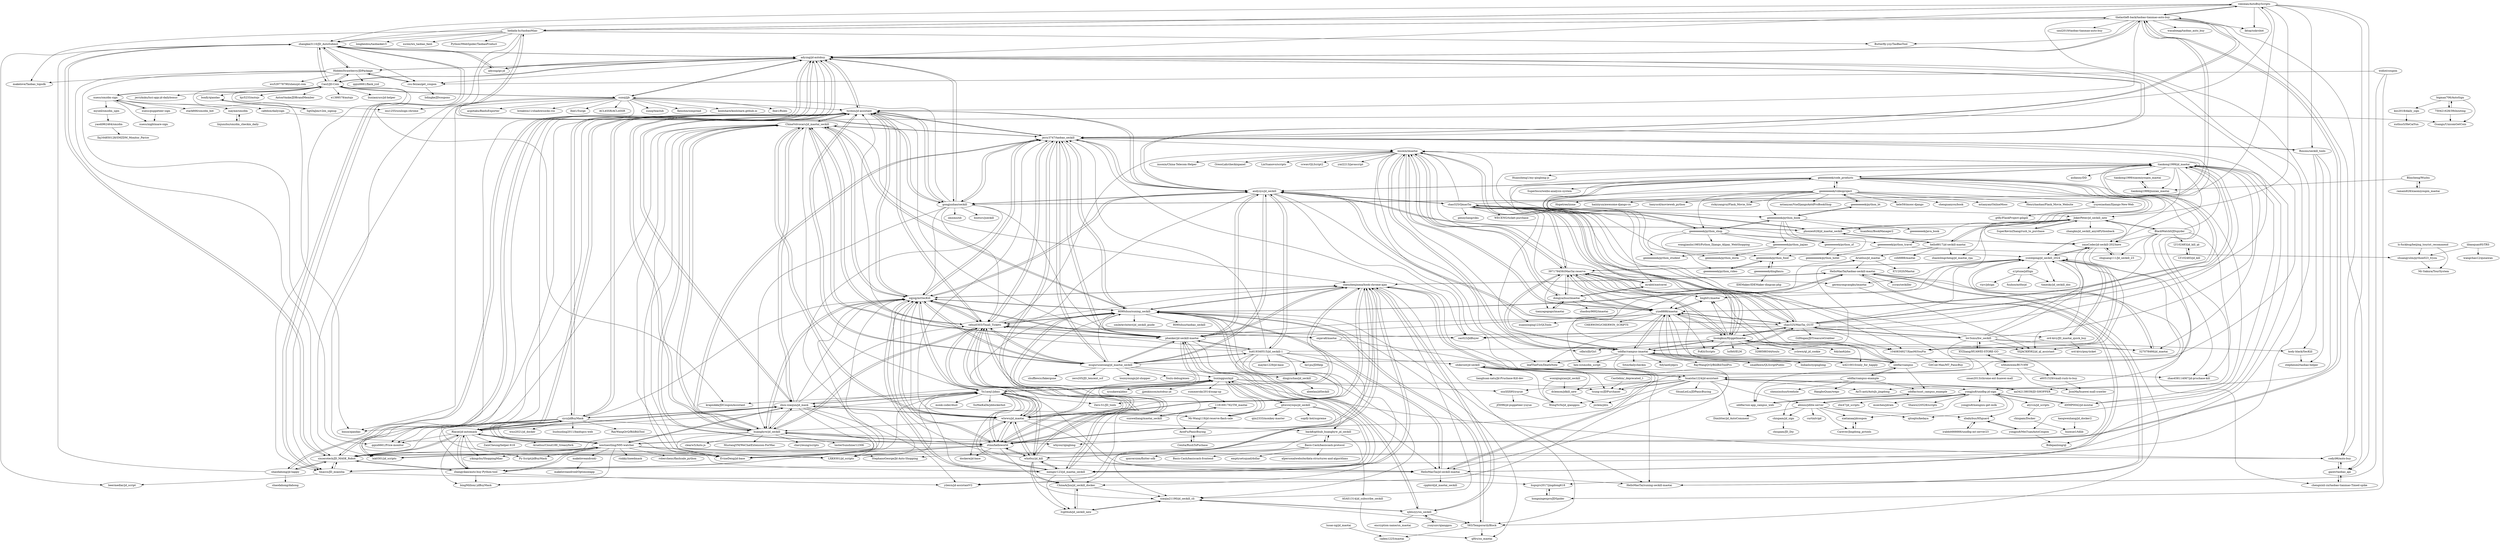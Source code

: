 digraph G {
"veezean/AutoBuyScripts" -> "thelastleft-back/taobao-tianmao-auto-buy"
"veezean/AutoBuyScripts" -> "hedada-hc/taobaoMiao"
"veezean/AutoBuyScripts" -> "codyi96/auto-buy"
"veezean/AutoBuyScripts" -> "lktop/snkrsbot" ["e"=1]
"veezean/AutoBuyScripts" -> "adyzng/jd-autobuy"
"veezean/AutoBuyScripts" -> "zhangkai3110/JD_AutoSubmit"
"veezean/AutoBuyScripts" -> "jerry3747/taobao_seckill"
"veezean/AutoBuyScripts" -> "gaoxt/taobao_api"
"veezean/AutoBuyScripts" -> "JokerPeter/jd_seckill_new"
"veezean/AutoBuyScripts" -> "Rosons/seckill_tools"
"tychxn/jd-assistant" -> "andyzys/jd_seckill"
"tychxn/jd-assistant" -> "cycz/jdBuyMask"
"tychxn/jd-assistant" -> "zas023/JdBuyer" ["e"=1]
"tychxn/jd-assistant" -> "huanghyw/jd_seckill"
"tychxn/jd-assistant" -> "jerry3747/taobao_seckill"
"tychxn/jd-assistant" -> "adyzng/jd-autobuy"
"tychxn/jd-assistant" -> "zhou-xiaojun/jd_mask"
"tychxn/jd-assistant" -> "zqjzqj/mtSecKill"
"tychxn/jd-assistant" -> "muguruzawang/jd_maotai_seckill"
"tychxn/jd-assistant" -> "gongjunhao/seckill"
"tychxn/jd-assistant" -> "lxk0301/jd_scripts" ["e"=1]
"tychxn/jd-assistant" -> "cehui0303/Tmall_Tickets"
"tychxn/jd-assistant" -> "EvineDeng/jd-base" ["e"=1]
"tychxn/jd-assistant" -> "Rlacat/jd-automask"
"tychxn/jd-assistant" -> "ChinaVolvocars/jd_maotai_seckill"
"sunoj/jjb" -> "binux/qiandao" ["e"=1]
"sunoj/jjb" -> "sunoj/teaclub"
"sunoj/jjb" -> "CaoZ/JD-Coin"
"sunoj/jjb" -> "Kenshin/simpread" ["e"=1]
"sunoj/jjb" -> "koolshare/koolshare.github.io" ["e"=1]
"sunoj/jjb" -> "inu1255/soulsign-chrome" ["e"=1]
"sunoj/jjb" -> "adyzng/jd-autobuy"
"sunoj/jjb" -> "lhie1/Rules" ["e"=1]
"sunoj/jjb" -> "acgotaku/BaiduExporter" ["e"=1]
"sunoj/jjb" -> "breakwa11/shadowsocks-rss" ["e"=1]
"sunoj/jjb" -> "lxk0301/jd_scripts" ["e"=1]
"sunoj/jjb" -> "tychxn/jd-assistant"
"sunoj/jjb" -> "lhie1/Surge" ["e"=1]
"sunoj/jjb" -> "LXK9301/jd_scripts" ["e"=1]
"sunoj/jjb" -> "ACL4SSR/ACL4SSR" ["e"=1]
"gongjunhao/seckill" -> "tychxn/jd-assistant"
"gongjunhao/seckill" -> "andyzys/jd_seckill"
"gongjunhao/seckill" -> "hedada-hc/taobaoMiao"
"gongjunhao/seckill" -> "thelastleft-back/taobao-tianmao-auto-buy"
"gongjunhao/seckill" -> "jerry3747/taobao_seckill"
"gongjunhao/seckill" -> "adyzng/jd-autobuy"
"gongjunhao/seckill" -> "cehui0303/Tmall_Tickets"
"gongjunhao/seckill" -> "omxmo/xb" ["e"=1]
"gongjunhao/seckill" -> "tmaccs/JD_miaosha"
"gongjunhao/seckill" -> "veezean/AutoBuyScripts"
"gongjunhao/seckill" -> "huanghyw/jd_seckill"
"gongjunhao/seckill" -> "sunoj/jjb"
"gongjunhao/seckill" -> "bootsrc/jseckill" ["e"=1]
"gongjunhao/seckill" -> "zqjzqj/mtSecKill"
"gongjunhao/seckill" -> "zas023/JdBuyer" ["e"=1]
"widiot/coupon" -> "hupujrs2017/jingdong618"
"widiot/coupon" -> "hongningexpro/JDSpider"
"widiot/coupon" -> "csu-feizao/get_coupon"
"geeeeeeeek/videoproject" -> "hanyucd/movieweb_python" ["e"=1]
"geeeeeeeek/videoproject" -> "geeeeeeeek/python_bt"
"geeeeeeeek/videoproject" -> "geeeeeeeek/python_video"
"geeeeeeeek/videoproject" -> "geeeeeeeek/python_book"
"geeeeeeeek/videoproject" -> "geeeeeeeek/code_products"
"geeeeeeeek/videoproject" -> "rickyyangrui/Flask_Movie_Site" ["e"=1]
"geeeeeeeek/videoproject" -> "geeeeeeeek/python_shop"
"geeeeeeeek/videoproject" -> "mtianyan/VueDjangoAntdProBookShop" ["e"=1]
"geeeeeeeek/videoproject" -> "yuyexiaohan/Django-New-Web"
"geeeeeeeek/videoproject" -> "kele59/imooc-django" ["e"=1]
"geeeeeeeek/videoproject" -> "chenguanyou/book" ["e"=1]
"geeeeeeeek/videoproject" -> "mtianyan/OnlineMooc" ["e"=1]
"geeeeeeeek/videoproject" -> "Henryhaohao/Flask_Movie_Website" ["e"=1]
"geeeeeeeek/videoproject" -> "Hopetree/izone" ["e"=1]
"geeeeeeeek/videoproject" -> "haiiiiiyun/awesome-django-cn" ["e"=1]
"hedada-hc/taobaoMiao" -> "thelastleft-back/taobao-tianmao-auto-buy"
"hedada-hc/taobaoMiao" -> "veezean/AutoBuyScripts"
"hedada-hc/taobaoMiao" -> "gongjunhao/seckill"
"hedada-hc/taobaoMiao" -> "tmaccs/JD_miaosha"
"hedada-hc/taobaoMiao" -> "westnestling/N95-watcher"
"hedada-hc/taobaoMiao" -> "Butterfly-yzy/TaoBaoTool"
"hedada-hc/taobaoMiao" -> "longbeidou/taobaokev3" ["e"=1]
"hedada-hc/taobaoMiao" -> "makelove/Taobao_topsdk" ["e"=1]
"hedada-hc/taobaoMiao" -> "xsren/wx_taobao_fanli" ["e"=1]
"hedada-hc/taobaoMiao" -> "Python3WebSpider/TaobaoProduct" ["e"=1]
"hedada-hc/taobaoMiao" -> "zhangkai3110/JD_AutoSubmit"
"thelastleft-back/taobao-tianmao-auto-buy" -> "veezean/AutoBuyScripts"
"thelastleft-back/taobao-tianmao-auto-buy" -> "hedada-hc/taobaoMiao"
"thelastleft-back/taobao-tianmao-auto-buy" -> "codyi96/auto-buy"
"thelastleft-back/taobao-tianmao-auto-buy" -> "gaoxt/taobao_api"
"thelastleft-back/taobao-tianmao-auto-buy" -> "jerry3747/taobao_seckill"
"thelastleft-back/taobao-tianmao-auto-buy" -> "westnestling/N95-watcher"
"thelastleft-back/taobao-tianmao-auto-buy" -> "adyzng/jd-autobuy"
"thelastleft-back/taobao-tianmao-auto-buy" -> "gongjunhao/seckill"
"thelastleft-back/taobao-tianmao-auto-buy" -> "lktop/snkrsbot" ["e"=1]
"thelastleft-back/taobao-tianmao-auto-buy" -> "wasabiegg/taobao_auto_buy"
"thelastleft-back/taobao-tianmao-auto-buy" -> "zhangkai3110/JD_AutoSubmit"
"thelastleft-back/taobao-tianmao-auto-buy" -> "Butterfly-yzy/TaoBaoTool"
"thelastleft-back/taobao-tianmao-auto-buy" -> "sixzerotech/JD_MASK_Robot"
"thelastleft-back/taobao-tianmao-auto-buy" -> "tychxn/jd-assistant"
"thelastleft-back/taobao-tianmao-auto-buy" -> "saul2019/taobao-tianmao-auto-buy"
"geeeeeeeek/python_bt" -> "geeeeeeeek/python_book"
"geeeeeeeek/python_bt" -> "geeeeeeeek/videoproject"
"shaodahong/jd-happy" -> "adyzng/jd-autobuy"
"shaodahong/jd-happy" -> "shaodahong/dahong"
"shaodahong/jd-happy" -> "sixzerotech/JD_MASK_Robot"
"shaodahong/jd-happy" -> "zhangkai3110/JD_AutoSubmit"
"libaoquan95/TRS" -> "shuangyulin/python023_lvyou"
"libaoquan95/TRS" -> "wangchao12/qunawan"
"tmaccs/JD_miaosha" -> "beermedlar/jd_script"
"tmaccs/JD_miaosha" -> "sixzerotech/JD_MASK_Robot"
"tmaccs/JD_miaosha" -> "hupujrs2017/jingdong618"
"tmaccs/JD_miaosha" -> "zhangkai3110/JD_AutoSubmit"
"xuess/smzdm-sign" -> "xuess/puppeteer-sign"
"xuess/smzdm-sign" -> "stark666/smzdm_bot" ["e"=1]
"xuess/smzdm-sign" -> "xuess/nightmare-sign"
"xuess/smzdm-sign" -> "myseil/smzdm_sgin"
"xuess/smzdm-sign" -> "isayme/smzdm"
"xuess/smzdm-sign" -> "CaoZ/JD-Coin"
"xuess/smzdm-sign" -> "cafebox/dailysign"
"yuyexiaohan/Django-New-Web" -> "gtfly/FlaskProject-giligili"
"sixzerotech/JD_MASK_Robot" -> "zhangkai3110/JD_AutoSubmit"
"sixzerotech/JD_MASK_Robot" -> "adyzng/jd-autobuy"
"sixzerotech/JD_MASK_Robot" -> "Rlacat/jd-automask"
"sixzerotech/JD_MASK_Robot" -> "zhangyikaii/auto-buy-Python-tool"
"sixzerotech/JD_MASK_Robot" -> "shaodahong/jd-happy"
"sixzerotech/JD_MASK_Robot" -> "tmaccs/JD_miaosha"
"sixzerotech/JD_MASK_Robot" -> "westnestling/N95-watcher"
"hongningexpro/JDSpider" -> "hupujrs2017/jingdong618"
"xuess/puppeteer-sign" -> "xuess/nightmare-sign"
"xuess/puppeteer-sign" -> "xuess/smzdm-sign"
"xxxXXX95/yuyue" -> "WongYuYe/jd_qianggou"
"xxxXXX95/yuyue" -> "jf3096/jd-puppeteer-yuyue"
"liuxingguo/mjd" -> "Mr-Wang119/jd-reserve-flash-sale"
"liuxingguo/mjd" -> "syuukawa/jdms"
"liuxingguo/mjd" -> "Yx1aoq1/jdms"
"liuxingguo/mjd" -> "summersky2014/snap-up"
"liuxingguo/mjd" -> "jjjenkinson/autobuy-jd"
"liuxingguo/mjd" -> "tsung-sc/JDPurchaser"
"liuxingguo/mjd" -> "xxxXXX95/yuyue"
"liuxingguo/mjd" -> "AiceFu/PanicBuying"
"liuxingguo/mjd" -> "yileicn/jd-assistantV2"
"liuxingguo/mjd" -> "ghwswywps/jd_seckill"
"liuxingguo/mjd" -> "codyi96/auto-buy"
"zhou-xiaojun/jd_mask" -> "wlwwu/jd_maotai"
"zhou-xiaojun/jd_mask" -> "huanghyw/jd_seckill"
"zhou-xiaojun/jd_mask" -> "tychxn/jd-assistant"
"zhou-xiaojun/jd_mask" -> "Rlacat/jd-automask"
"zhou-xiaojun/jd_mask" -> "Yx1aoq1/jdms"
"zhou-xiaojun/jd_mask" -> "cycz/jdBuyMask"
"zhou-xiaojun/jd_mask" -> "Mr-Wang119/jd-reserve-flash-sale"
"zhou-xiaojun/jd_mask" -> "westnestling/N95-watcher"
"zhou-xiaojun/jd_mask" -> "liuxingguo/mjd"
"zhou-xiaojun/jd_mask" -> "yileicn/jd-assistantV2"
"zhou-xiaojun/jd_mask" -> "cehui0303/Tmall_Tickets"
"zhou-xiaojun/jd_mask" -> "sixzerotech/JD_MASK_Robot"
"zhou-xiaojun/jd_mask" -> "zhangyikaii/auto-buy-Python-tool"
"zhou-xiaojun/jd_mask" -> "ChinaVolvocars/jd_maotai_seckill"
"zhou-xiaojun/jd_mask" -> "zqjzqj/mtSecKill"
"wlwwu/jd_maotai" -> "zhou-xiaojun/jd_mask"
"wlwwu/jd_maotai" -> "mengxr123/jd_maotai_seckill"
"wlwwu/jd_maotai" -> "cehui0303/Tmall_Tickets"
"wlwwu/jd_maotai" -> "ztino/helloworld"
"wlwwu/jd_maotai" -> "shenzhenjinma/hook-chrome-ajax"
"wlwwu/jd_maotai" -> "ChinaVolvocars/jd_maotai_seckill"
"wlwwu/jd_maotai" -> "who0sy/jd_kill"
"wlwwu/jd_maotai" -> "Yx1aoq1/jdms"
"wlwwu/jd_maotai" -> "zqjzqj/mtSecKill"
"wlwwu/jd_maotai" -> "huanghyw/jd_seckill"
"wlwwu/jd_maotai" -> "HelloMaoTai/jd-seckill-maotai"
"wlwwu/jd_maotai" -> "jerry3747/taobao_seckill"
"wlwwu/jd_maotai" -> "phanker/jd-seckill-maotai"
"wlwwu/jd_maotai" -> "8090shuo/suning_seckill"
"wlwwu/jd_maotai" -> "back8/github_huanghyw_jd_seckill"
"cehui0303/Tmall_Tickets" -> "ChinaVolvocars/jd_maotai_seckill"
"cehui0303/Tmall_Tickets" -> "zqjzqj/mtSecKill"
"cehui0303/Tmall_Tickets" -> "jerry3747/taobao_seckill"
"cehui0303/Tmall_Tickets" -> "huanghyw/jd_seckill"
"cehui0303/Tmall_Tickets" -> "ztino/helloworld"
"cehui0303/Tmall_Tickets" -> "onjava8/maotai"
"cehui0303/Tmall_Tickets" -> "wlwwu/jd_maotai"
"cehui0303/Tmall_Tickets" -> "8090shuo/suning_seckill"
"cehui0303/Tmall_Tickets" -> "muguruzawang/jd_maotai_seckill"
"cehui0303/Tmall_Tickets" -> "tychxn/jd-assistant"
"cehui0303/Tmall_Tickets" -> "insoxin/imaotai"
"cehui0303/Tmall_Tickets" -> "who0sy/jd_kill"
"cehui0303/Tmall_Tickets" -> "phanker/jd-seckill-maotai"
"cehui0303/Tmall_Tickets" -> "mengxr123/jd_maotai_seckill"
"cehui0303/Tmall_Tickets" -> "shenzhenjinma/hook-chrome-ajax"
"cycz/jdBuyMask" -> "Rlacat/jd-automask"
"cycz/jdBuyMask" -> "tychxn/jd-assistant"
"cycz/jdBuyMask" -> "westnestling/N95-watcher"
"cycz/jdBuyMask" -> "zhou-xiaojun/jd_mask"
"cycz/jdBuyMask" -> "zhangyikaii/auto-buy-Python-tool"
"cycz/jdBuyMask" -> "sixzerotech/JD_MASK_Robot"
"cycz/jdBuyMask" -> "adyzng/jd-autobuy"
"cycz/jdBuyMask" -> "huanghyw/jd_seckill"
"cycz/jdBuyMask" -> "binux/qiandao" ["e"=1]
"cycz/jdBuyMask" -> "zqjzqj/mtSecKill"
"cycz/jdBuyMask" -> "liuzhuoling2011/baidupcs-web" ["e"=1]
"cycz/jdBuyMask" -> "EvineDeng/jd-base" ["e"=1]
"cycz/jdBuyMask" -> "RayWangQvQ/BiliBiliTool" ["e"=1]
"cycz/jdBuyMask" -> "qqxx6661/Price-monitor" ["e"=1]
"cycz/jdBuyMask" -> "wisz2021/jd_docker" ["e"=1]
"ghwswywps/jd_seckill" -> "Mr-Wang119/jd-reserve-flash-sale"
"ghwswywps/jd_seckill" -> "liuxingguo/mjd"
"ghwswywps/jd_seckill" -> "qiin2333/monkey-master"
"ghwswywps/jd_seckill" -> "xiaojia21190/jd_seckill_cli"
"ghwswywps/jd_seckill" -> "back8/github_huanghyw_jd_seckill"
"ghwswywps/jd_seckill" -> "sopify-bot/supreme" ["e"=1]
"Basis-Cash/basiscash-protocol" -> "Basis-Cash/basiscash-frontend"
"Basis-Cash/basiscash-protocol" -> "emptysetsquad/dollar" ["e"=1]
"Basis-Cash/basiscash-protocol" -> "back8/github_huanghyw_jd_seckill"
"Basis-Cash/basiscash-protocol" -> "alpersonalwebsite/data-structures-and-algorithms" ["e"=1]
"Basis-Cash/basiscash-protocol" -> "qonversion/flutter-sdk" ["e"=1]
"makeloveandroid/-" -> "makeloveandroid/Optimizeapp"
"Rlacat/jd-automask" -> "cycz/jdBuyMask"
"Rlacat/jd-automask" -> "westnestling/N95-watcher"
"Rlacat/jd-automask" -> "zhangyikaii/auto-buy-Python-tool"
"Rlacat/jd-automask" -> "sixzerotech/JD_MASK_Robot"
"Rlacat/jd-automask" -> "zhou-xiaojun/jd_mask"
"Rlacat/jd-automask" -> "tychxn/jd-assistant"
"Rlacat/jd-automask" -> "yikingchu/ShoppingMiao"
"Rlacat/jd-automask" -> "Py-Script/jdBuyMask"
"Rlacat/jd-automask" -> "adyzng/jd-autobuy"
"Rlacat/jd-automask" -> "bingMillion/-jdBuyMask"
"Rlacat/jd-automask" -> "Yx1aoq1/jdms"
"Rlacat/jd-automask" -> "ZainCheung/helper-618" ["e"=1]
"Rlacat/jd-automask" -> "Aruelius/Cloud189_Greasyfork" ["e"=1]
"Rlacat/jd-automask" -> "qqxx6661/Price-monitor" ["e"=1]
"westnestling/N95-watcher" -> "Rlacat/jd-automask"
"westnestling/N95-watcher" -> "yikingchu/ShoppingMiao"
"westnestling/N95-watcher" -> "cycz/jdBuyMask"
"westnestling/N95-watcher" -> "zhangyikaii/auto-buy-Python-tool"
"westnestling/N95-watcher" -> "sixzerotech/JD_MASK_Robot"
"westnestling/N95-watcher" -> "bingMillion/-jdBuyMask"
"westnestling/N95-watcher" -> "thelastleft-back/taobao-tianmao-auto-buy"
"westnestling/N95-watcher" -> "StephanoGeorge/Jd-Auto-Shopping"
"westnestling/N95-watcher" -> "zhou-xiaojun/jd_mask"
"westnestling/N95-watcher" -> "rinkky/ineedmask"
"westnestling/N95-watcher" -> "makeloveandroid/-"
"westnestling/N95-watcher" -> "roberchenc/flashsale_python"
"westnestling/N95-watcher" -> "codyi96/auto-buy"
"westnestling/N95-watcher" -> "Py-Script/jdBuyMask"
"AiceFu/PanicBuying" -> "Cenita/RushToPuchase"
"Mr-Wang119/jd-reserve-flash-sale" -> "liuxingguo/mjd"
"Mr-Wang119/jd-reserve-flash-sale" -> "AiceFu/PanicBuying"
"a6051529/vmall-rush-to-buy" -> "JsonMa/huawei-mall-crawler"
"yaodi962464/smzdm" -> "llq164850128/SMZDM_Monitor_Parice"
"gaoxt/taobao_api" -> "codyi96/auto-buy"
"gaoxt/taobao_api" -> "chengxinli-zn/taobao-tianmao-Timed-spike"
"zhangyikaii/auto-buy-Python-tool" -> "Rlacat/jd-automask"
"zhangyikaii/auto-buy-Python-tool" -> "bingMillion/-jdBuyMask"
"zhangyikaii/auto-buy-Python-tool" -> "westnestling/N95-watcher"
"zhangyikaii/auto-buy-Python-tool" -> "sixzerotech/JD_MASK_Robot"
"zhangyikaii/auto-buy-Python-tool" -> "yileicn/jd-assistantV2"
"codyi96/auto-buy" -> "gaoxt/taobao_api"
"wfdubowen/BUY-HW" -> "a6051529/vmall-rush-to-buy"
"wfdubowen/BUY-HW" -> "JsonMa/huawei-mall-crawler"
"wfdubowen/BUY-HW" -> "XYZliang/HUAWEI-STORE-GO"
"wfdubowen/BUY-HW" -> "zman2013/chrome-ext-huawei-mall"
"myseil/smzdm_sgin" -> "yaodi962464/smzdm"
"summersky2014/snap-up" -> "1181691792/TM_maotai"
"Cenita/RushToPuchase" -> "AiceFu/PanicBuying"
"andyzys/jd_seckill" -> "tychxn/jd-assistant"
"andyzys/jd_seckill" -> "jerry3747/taobao_seckill"
"andyzys/jd_seckill" -> "zas023/JdBuyer" ["e"=1]
"andyzys/jd_seckill" -> "muguruzawang/jd_maotai_seckill"
"andyzys/jd_seckill" -> "hu619340515/jd_seckill-1"
"andyzys/jd_seckill" -> "zqjzqj/mtSecKill"
"andyzys/jd_seckill" -> "gongjunhao/seckill"
"andyzys/jd_seckill" -> "chao325/MaoTai_GUIT"
"andyzys/jd_seckill" -> "adyzng/jd-autobuy"
"andyzys/jd_seckill" -> "phoniex628/jd_maotai_seckill"
"andyzys/jd_seckill" -> "phanker/jd-seckill-maotai"
"andyzys/jd_seckill" -> "cehui0303/Tmall_Tickets"
"andyzys/jd_seckill" -> "geeeeeeeek/code_products"
"andyzys/jd_seckill" -> "huaisha1224/jd-assistant"
"andyzys/jd_seckill" -> "chao325/QmaoTai"
"huanghyw/jd_seckill" -> "ChinaVolvocars/jd_maotai_seckill"
"huanghyw/jd_seckill" -> "zqjzqj/mtSecKill"
"huanghyw/jd_seckill" -> "lxk0301/jd_scripts" ["e"=1]
"huanghyw/jd_seckill" -> "cehui0303/Tmall_Tickets"
"huanghyw/jd_seckill" -> "tychxn/jd-assistant"
"huanghyw/jd_seckill" -> "zhou-xiaojun/jd_mask"
"huanghyw/jd_seckill" -> "EvineDeng/jd-base" ["e"=1]
"huanghyw/jd_seckill" -> "LXK9301/jd_scripts" ["e"=1]
"huanghyw/jd_seckill" -> "MustangYM/WeChatExtension-ForMac" ["e"=1]
"huanghyw/jd_seckill" -> "ztino/helloworld"
"huanghyw/jd_seckill" -> "jerry3747/taobao_seckill"
"huanghyw/jd_seckill" -> "chavyleung/scripts" ["e"=1]
"huanghyw/jd_seckill" -> "whyour/qinglong" ["e"=1]
"huanghyw/jd_seckill" -> "testerSunshine/12306" ["e"=1]
"huanghyw/jd_seckill" -> "clearw5/Auto.js" ["e"=1]
"zqjzqj/mtSecKill" -> "cehui0303/Tmall_Tickets"
"zqjzqj/mtSecKill" -> "huanghyw/jd_seckill"
"zqjzqj/mtSecKill" -> "ztino/helloworld"
"zqjzqj/mtSecKill" -> "jerry3747/taobao_seckill"
"zqjzqj/mtSecKill" -> "ChinaVolvocars/jd_maotai_seckill"
"zqjzqj/mtSecKill" -> "Yx1aoq1/jdms"
"zqjzqj/mtSecKill" -> "shenzhenjinma/hook-chrome-ajax"
"zqjzqj/mtSecKill" -> "8090shuo/suning_seckill"
"zqjzqj/mtSecKill" -> "tychxn/jd-assistant"
"zqjzqj/mtSecKill" -> "mengxr123/jd_maotai_seckill"
"zqjzqj/mtSecKill" -> "phanker/jd-seckill-maotai"
"zqjzqj/mtSecKill" -> "EvineDeng/jd-base" ["e"=1]
"zqjzqj/mtSecKill" -> "LXK9301/jd_scripts" ["e"=1]
"zqjzqj/mtSecKill" -> "andyzys/jd_seckill"
"zqjzqj/mtSecKill" -> "muguruzawang/jd_maotai_seckill"
"hu619340515/jd_seckill-1" -> "andyzys/jd_seckill"
"hu619340515/jd_seckill-1" -> "phanker/jd-seckill-maotai"
"hu619340515/jd_seckill-1" -> "muguruzawang/jd_maotai_seckill"
"hu619340515/jd_seckill-1" -> "Zero-S1/JD_tools" ["e"=1]
"hu619340515/jd_seckill-1" -> "wlwwu/jd_maotai"
"hu619340515/jd_seckill-1" -> "back8/github_huanghyw_jd_seckill"
"hu619340515/jd_seckill-1" -> "tychxn/jd-assistant"
"hu619340515/jd_seckill-1" -> "jerry3747/taobao_seckill"
"hu619340515/jd_seckill-1" -> "cehui0303/Tmall_Tickets"
"hu619340515/jd_seckill-1" -> "dingyuchao/jd_seckill"
"hu619340515/jd_seckill-1" -> "mengxr123/jd_maotai_seckill"
"hu619340515/jd_seckill-1" -> "he1pu/JDHelp" ["e"=1]
"hu619340515/jd_seckill-1" -> "Aruelius/jd_maotai"
"hu619340515/jd_seckill-1" -> "shikiroot/jd-seckill"
"hu619340515/jd_seckill-1" -> "maybe1229/jd-base" ["e"=1]
"jerry3747/taobao_seckill" -> "cehui0303/Tmall_Tickets"
"jerry3747/taobao_seckill" -> "ChinaVolvocars/jd_maotai_seckill"
"jerry3747/taobao_seckill" -> "andyzys/jd_seckill"
"jerry3747/taobao_seckill" -> "zqjzqj/mtSecKill"
"jerry3747/taobao_seckill" -> "tychxn/jd-assistant"
"jerry3747/taobao_seckill" -> "8090shuo/suning_seckill"
"jerry3747/taobao_seckill" -> "thelastleft-back/taobao-tianmao-auto-buy"
"jerry3747/taobao_seckill" -> "muguruzawang/jd_maotai_seckill"
"jerry3747/taobao_seckill" -> "zas023/JdBuyer" ["e"=1]
"jerry3747/taobao_seckill" -> "huanghyw/jd_seckill"
"jerry3747/taobao_seckill" -> "ztino/helloworld"
"jerry3747/taobao_seckill" -> "Rosons/seckill_tools"
"jerry3747/taobao_seckill" -> "phanker/jd-seckill-maotai"
"jerry3747/taobao_seckill" -> "insoxin/imaotai"
"jerry3747/taobao_seckill" -> "gongjunhao/seckill"
"ChinaVolvocars/jd_maotai_seckill" -> "cehui0303/Tmall_Tickets"
"ChinaVolvocars/jd_maotai_seckill" -> "huanghyw/jd_seckill"
"ChinaVolvocars/jd_maotai_seckill" -> "jerry3747/taobao_seckill"
"ChinaVolvocars/jd_maotai_seckill" -> "ztino/helloworld"
"ChinaVolvocars/jd_maotai_seckill" -> "zqjzqj/mtSecKill"
"ChinaVolvocars/jd_maotai_seckill" -> "8090shuo/suning_seckill"
"ChinaVolvocars/jd_maotai_seckill" -> "lxk0301/jd_scripts" ["e"=1]
"ChinaVolvocars/jd_maotai_seckill" -> "tychxn/jd-assistant"
"ChinaVolvocars/jd_maotai_seckill" -> "wlwwu/jd_maotai"
"ChinaVolvocars/jd_maotai_seckill" -> "EvineDeng/jd-base" ["e"=1]
"ChinaVolvocars/jd_maotai_seckill" -> "LXK9301/jd_scripts" ["e"=1]
"ChinaVolvocars/jd_maotai_seckill" -> "shenzhenjinma/hook-chrome-ajax"
"ChinaVolvocars/jd_maotai_seckill" -> "Yx1aoq1/jdms"
"ChinaVolvocars/jd_maotai_seckill" -> "zhou-xiaojun/jd_mask"
"ChinaVolvocars/jd_maotai_seckill" -> "phanker/jd-seckill-maotai"
"xiaojia21190/jd_seckill_cli" -> "lvgithub/jd_seckill_new"
"xiaojia21190/jd_seckill_cli" -> "583/TemporarilyBlock"
"xiaojia21190/jd_seckill_cli" -> "xjblszyy/sn_seckill"
"8090shuo/suning_seckill" -> "xjblszyy/sn_seckill"
"8090shuo/suning_seckill" -> "583/TemporarilyBlock"
"8090shuo/suning_seckill" -> "shenzhenjinma/hook-chrome-ajax"
"8090shuo/suning_seckill" -> "HelloMaoTai/taobao-seckill-maotai"
"8090shuo/suning_seckill" -> "jerry3747/taobao_seckill"
"8090shuo/suning_seckill" -> "HelloMaoTai/jd-seckill-maotai"
"8090shuo/suning_seckill" -> "HelloMaoTai/suning-seckill-maotai"
"8090shuo/suning_seckill" -> "zqjzqj/mtSecKill"
"8090shuo/suning_seckill" -> "smileArchitect/jd_seckill_guide"
"8090shuo/suning_seckill" -> "ztino/helloworld"
"8090shuo/suning_seckill" -> "qHrs/sn_maotai"
"8090shuo/suning_seckill" -> "cehui0303/Tmall_Tickets"
"8090shuo/suning_seckill" -> "xiaojia21190/jd_seckill_cli"
"8090shuo/suning_seckill" -> "8090shuo/taobao_seckill"
"8090shuo/suning_seckill" -> "ChinaVolvocars/jd_maotai_seckill"
"HelloMaoTai/taobao-seckill-maotai" -> "HelloMaoTai/suning-seckill-maotai"
"HelloMaoTai/taobao-seckill-maotai" -> "shenzhenjinma/hook-chrome-ajax"
"HelloMaoTai/taobao-seckill-maotai" -> "8090shuo/suning_seckill"
"HelloMaoTai/taobao-seckill-maotai" -> "HelloMaoTai/jd-seckill-maotai"
"HelloMaoTai/taobao-seckill-maotai" -> "583/TemporarilyBlock"
"HelloMaoTai/taobao-seckill-maotai" -> "chengxinli-zn/taobao-tianmao-Timed-spike"
"HelloMaoTai/taobao-seckill-maotai" -> "ycrao/seckiller"
"phanker/jd-seckill-maotai" -> "mengxr123/jd_maotai_seckill"
"phanker/jd-seckill-maotai" -> "muguruzawang/jd_maotai_seckill"
"phanker/jd-seckill-maotai" -> "shenzhenjinma/hook-chrome-ajax"
"phanker/jd-seckill-maotai" -> "zqjzqj/mtSecKill"
"phanker/jd-seckill-maotai" -> "HelloMaoTai/jd-seckill-maotai"
"phanker/jd-seckill-maotai" -> "8090shuo/suning_seckill"
"phanker/jd-seckill-maotai" -> "jerry3747/taobao_seckill"
"phanker/jd-seckill-maotai" -> "cehui0303/Tmall_Tickets"
"phanker/jd-seckill-maotai" -> "andyzys/jd_seckill"
"phanker/jd-seckill-maotai" -> "HelloMaoTai/taobao-seckill-maotai"
"phanker/jd-seckill-maotai" -> "wlwwu/jd_maotai"
"phanker/jd-seckill-maotai" -> "hu619340515/jd_seckill-1"
"phanker/jd-seckill-maotai" -> "Aruelius/jd_maotai"
"phanker/jd-seckill-maotai" -> "ChinaArJun/jd_seckill_docker"
"phanker/jd-seckill-maotai" -> "ChinaVolvocars/jd_maotai_seckill"
"hello8817/jd-seckill-maotai" -> "phoniex628/jd_maotai_seckill"
"hello8817/jd-seckill-maotai" -> "zhaoxilingcheng/jd_maotai_rpa"
"hello8817/jd-seckill-maotai" -> "JokerPeter/jd_seckill_new"
"hello8817/jd-seckill-maotai" -> "Aruelius/jd_maotai"
"hello8817/jd-seckill-maotai" -> "czh6888/maotai"
"cafebox/dailysign" -> "Gsangu/UnicomGetCoin"
"bigmax706/AutoSign" -> "750421628/39shouting"
"bigmax706/AutoSign" -> "Gsangu/UnicomGetCoin"
"bigmax706/AutoSign" -> "kxs2018/daily_sign"
"Aruelius/jd_maotai" -> "HelloMaoTai/taobao-seckill-maotai"
"Aruelius/jd_maotai" -> "ICU2020/Maotai"
"woxiqingxian/jd_seckill" -> "WongYuYe/jd_qianggou"
"woxiqingxian/jd_seckill" -> "dclemon/jdkill_new"
"muguruzawang/jd_maotai_seckill" -> "andyzys/jd_seckill"
"muguruzawang/jd_maotai_seckill" -> "phanker/jd-seckill-maotai"
"muguruzawang/jd_maotai_seckill" -> "jerry3747/taobao_seckill"
"muguruzawang/jd_maotai_seckill" -> "cehui0303/Tmall_Tickets"
"muguruzawang/jd_maotai_seckill" -> "tychxn/jd-assistant"
"muguruzawang/jd_maotai_seckill" -> "zqjzqj/mtSecKill"
"muguruzawang/jd_maotai_seckill" -> "hu619340515/jd_seckill-1"
"muguruzawang/jd_maotai_seckill" -> "zero205/JD_tencent_scf" ["e"=1]
"muguruzawang/jd_maotai_seckill" -> "liuxingguo/mjd"
"muguruzawang/jd_maotai_seckill" -> "louisyoungx/jd-shopper" ["e"=1]
"muguruzawang/jd_maotai_seckill" -> "Toulu-debug/enen" ["e"=1]
"muguruzawang/jd_maotai_seckill" -> "adyzng/jd-autobuy"
"muguruzawang/jd_maotai_seckill" -> "shufflewzc/fakergone" ["e"=1]
"muguruzawang/jd_maotai_seckill" -> "dingyuchao/jd_seckill"
"muguruzawang/jd_maotai_seckill" -> "8090shuo/suning_seckill"
"mengxr123/jd_maotai_seckill" -> "shenzhenjinma/hook-chrome-ajax"
"mengxr123/jd_maotai_seckill" -> "phanker/jd-seckill-maotai"
"mengxr123/jd_maotai_seckill" -> "wlwwu/jd_maotai"
"mengxr123/jd_maotai_seckill" -> "zqjzqj/mtSecKill"
"mengxr123/jd_maotai_seckill" -> "8090shuo/suning_seckill"
"mengxr123/jd_maotai_seckill" -> "ChinaArJun/jd_seckill_docker"
"mengxr123/jd_maotai_seckill" -> "who0sy/jd_kill"
"mengxr123/jd_maotai_seckill" -> "cehui0303/Tmall_Tickets"
"mengxr123/jd_maotai_seckill" -> "lvgithub/jd_seckill_new"
"mengxr123/jd_maotai_seckill" -> "ChinaVolvocars/jd_maotai_seckill"
"mengxr123/jd_maotai_seckill" -> "Yx1aoq1/jdms"
"who0sy/jd_kill" -> "shenzhenjinma/hook-chrome-ajax"
"who0sy/jd_kill" -> "ztino/helloworld"
"who0sy/jd_kill" -> "ChinaArJun/jd_seckill_docker"
"who0sy/jd_kill" -> "lvgithub/jd_seckill_new"
"who0sy/jd_kill" -> "Yx1aoq1/jdms"
"who0sy/jd_kill" -> "wlwwu/jd_maotai"
"who0sy/jd_kill" -> "zqjzqj/mtSecKill"
"who0sy/jd_kill" -> "cehui0303/Tmall_Tickets"
"who0sy/jd_kill" -> "xiaojia21190/jd_seckill_cli"
"who0sy/jd_kill" -> "HelloMaoTai/jd-seckill-maotai"
"who0sy/jd_kill" -> "mengxr123/jd_maotai_seckill"
"750421628/39shouting" -> "bigmax706/AutoSign"
"750421628/39shouting" -> "Gsangu/UnicomGetCoin"
"phoniex628/jd_maotai_seckill" -> "hello8817/jd-seckill-maotai"
"phoniex628/jd_maotai_seckill" -> "JokerPeter/jd_seckill_new"
"phoniex628/jd_maotai_seckill" -> "chao325/QmaoTai"
"phoniex628/jd_maotai_seckill" -> "andyzys/jd_seckill"
"JokerPeter/jd_seckill_new" -> "SuperKevinZhang/rush_to_purchase"
"JokerPeter/jd_seckill_new" -> "phoniex628/jd_maotai_seckill"
"JokerPeter/jd_seckill_new" -> "hello8817/jd-seckill-maotai"
"JokerPeter/jd_seckill_new" -> "zazoCoder/jd-seckill-2023new"
"JokerPeter/jd_seckill_new" -> "BlackWatch0/JDspyder"
"JokerPeter/jd_seckill_new" -> "zhaoxilingcheng/jd_maotai_rpa"
"JokerPeter/jd_seckill_new" -> "zhangkn/jd_seckill_anyi4Pythonback"
"shikiroot/jd-seckill" -> "tsung-sc/JDPurchaser"
"shikiroot/jd-seckill" -> "lianghuan-xatu/Jd-Pruchase-Kill-dev"
"shikiroot/jd-seckill" -> "huaisha1224/jd-assistant"
"shikiroot/jd-seckill" -> "WongYuYe/jd_qianggou"
"shikiroot/jd-seckill" -> "dclemon/jdkill_new"
"shikiroot/jd-seckill" -> "zhao458114067/jd-pruchase-kill"
"dingyuchao/jd_seckill" -> "abeelan/jdSeckill"
"chengxinli-zn/taobao-tianmao-Timed-spike" -> "gaoxt/taobao_api"
"SuperKevinZhang/rush_to_purchase" -> "JokerPeter/jd_seckill_new"
"isayme/smzdm" -> "linjunzhu/smzdm_checkin_daily"
"Yx1aoq1/jdms" -> "zqjzqj/mtSecKill"
"Yx1aoq1/jdms" -> "liuxingguo/mjd"
"Yx1aoq1/jdms" -> "LXK9301/jd_scripts" ["e"=1]
"Yx1aoq1/jdms" -> "shenzhenjinma/hook-chrome-ajax"
"Yx1aoq1/jdms" -> "EvineDeng/jd-base" ["e"=1]
"Yx1aoq1/jdms" -> "zhou-xiaojun/jd_mask"
"Yx1aoq1/jdms" -> "krapnikkk/JDCouponAssistant" ["e"=1]
"Yx1aoq1/jdms" -> "who0sy/jd_kill"
"Yx1aoq1/jdms" -> "dockere/jd-base" ["e"=1]
"Yx1aoq1/jdms" -> "monk-coder/dust" ["e"=1]
"Yx1aoq1/jdms" -> "Zero-S1/JD_tools" ["e"=1]
"Yx1aoq1/jdms" -> "ztino/helloworld"
"Yx1aoq1/jdms" -> "wlwwu/jd_maotai"
"Yx1aoq1/jdms" -> "SuMaiKaDe/jddockerbot" ["e"=1]
"Yx1aoq1/jdms" -> "HelloMaoTai/jd-seckill-maotai"
"onjava8/maotai" -> "cehui0303/Tmall_Tickets"
"onjava8/maotai" -> "tiankong1999/jd_maotai"
"onjava8/maotai" -> "HelloMaoTai/jd-seckill-maotai"
"ramain828/xiaomiyoupin_maotai" -> "Blincheng/Wuzhu"
"HelloMaoTai/jd-seckill-maotai" -> "HelloMaoTai/suning-seckill-maotai"
"HelloMaoTai/jd-seckill-maotai" -> "HelloMaoTai/taobao-seckill-maotai"
"HelloMaoTai/jd-seckill-maotai" -> "shenzhenjinma/hook-chrome-ajax"
"HelloMaoTai/jd-seckill-maotai" -> "8090shuo/suning_seckill"
"ztino/helloworld" -> "cehui0303/Tmall_Tickets"
"ztino/helloworld" -> "zqjzqj/mtSecKill"
"ztino/helloworld" -> "ChinaVolvocars/jd_maotai_seckill"
"ztino/helloworld" -> "who0sy/jd_kill"
"ztino/helloworld" -> "shenzhenjinma/hook-chrome-ajax"
"ztino/helloworld" -> "8090shuo/suning_seckill"
"ztino/helloworld" -> "huanghyw/jd_seckill"
"ztino/helloworld" -> "wlwwu/jd_maotai"
"ztino/helloworld" -> "EvineDeng/jd-base" ["e"=1]
"ztino/helloworld" -> "jerry3747/taobao_seckill"
"ztino/helloworld" -> "LXK9301/jd_scripts" ["e"=1]
"ztino/helloworld" -> "Yx1aoq1/jdms"
"ztino/helloworld" -> "dockere/jd-base" ["e"=1]
"ztino/helloworld" -> "lxk0301/jd_scripts" ["e"=1]
"ztino/helloworld" -> "ChinaArJun/jd_seckill_docker"
"XYZliang/HUAWEI-STORE-GO" -> "wfdubowen/BUY-HW"
"XYZliang/HUAWEI-STORE-GO" -> "a6051529/vmall-rush-to-buy"
"XYZliang/HUAWEI-STORE-GO" -> "lov3smu/hw_seckill"
"shenzhenjinma/hook-chrome-ajax" -> "8090shuo/suning_seckill"
"shenzhenjinma/hook-chrome-ajax" -> "HelloMaoTai/taobao-seckill-maotai"
"shenzhenjinma/hook-chrome-ajax" -> "mengxr123/jd_maotai_seckill"
"shenzhenjinma/hook-chrome-ajax" -> "who0sy/jd_kill"
"shenzhenjinma/hook-chrome-ajax" -> "ztino/helloworld"
"shenzhenjinma/hook-chrome-ajax" -> "HelloMaoTai/jd-seckill-maotai"
"shenzhenjinma/hook-chrome-ajax" -> "zqjzqj/mtSecKill"
"shenzhenjinma/hook-chrome-ajax" -> "phanker/jd-seckill-maotai"
"shenzhenjinma/hook-chrome-ajax" -> "HelloMaoTai/suning-seckill-maotai"
"shenzhenjinma/hook-chrome-ajax" -> "xjblszyy/sn_seckill"
"shenzhenjinma/hook-chrome-ajax" -> "Yx1aoq1/jdms"
"shenzhenjinma/hook-chrome-ajax" -> "xiaojia21190/jd_seckill_cli"
"shenzhenjinma/hook-chrome-ajax" -> "583/TemporarilyBlock"
"shenzhenjinma/hook-chrome-ajax" -> "wlwwu/jd_maotai"
"HelloMaoTai/jd-seckill-maotai" -> "cppbird/jd_maotai_seckill"
"kxs2018/daily_sign" -> "xuthus5/HeCaiYun" ["e"=1]
"syuukawa/jdms" -> "liuxingguo/mjd"
"ChinaArJun/jd_seckill_docker" -> "lvgithub/jd_seckill_new"
"ChinaArJun/jd_seckill_docker" -> "xiaojia21190/jd_seckill_cli"
"lvgithub/jd_seckill_new" -> "xiaojia21190/jd_seckill_cli"
"lvgithub/jd_seckill_new" -> "ChinaArJun/jd_seckill_docker"
"dclemon/jdkill_new" -> "jzclem/jdzs"
"xjblszyy/sn_seckill" -> "8090shuo/suning_seckill"
"xjblszyy/sn_seckill" -> "xiaojia21190/jd_seckill_cli"
"xjblszyy/sn_seckill" -> "yunyunv/qianggou"
"xjblszyy/sn_seckill" -> "encryption-name/sn_maotai"
"xjblszyy/sn_seckill" -> "583/TemporarilyBlock"
"xjblszyy/sn_seckill" -> "shenzhenjinma/hook-chrome-ajax"
"back8/github_huanghyw_jd_seckill" -> "Basis-Cash/basiscash-protocol"
"back8/github_huanghyw_jd_seckill" -> "ASAS1314/jd_subscribe_seckill"
"back8/github_huanghyw_jd_seckill" -> "ChinaArJun/jd_seckill_docker"
"ls-fuckbug/beijing_tourist_recommend" -> "Mr-Sakura/TourSystem"
"ls-fuckbug/beijing_tourist_recommend" -> "shuangyulin/python023_lvyou"
"tiankong1999/jd_maotai" -> "tiankong1999/xiaomiyoupin_maotai"
"tiankong1999/jd_maotai" -> "tsung-sc/JDPurchaser"
"tiankong1999/jd_maotai" -> "tiankong1999/jd_maotai"
"tiankong1999/jd_maotai" -> "asdanny/DD"
"yunyunv/qianggou" -> "xjblszyy/sn_seckill"
"ASAS1314/jd_subscribe_seckill" -> "qHrs/sn_maotai"
"Blincheng/Wuzhu" -> "tiankong1999/jiuxian_maotai"
"Blincheng/Wuzhu" -> "ramain828/xiaomiyoupin_maotai"
"tiankong1999/xiaomiyoupin_maotai" -> "tiankong1999/jiuxian_maotai"
"Castlebin/_deprecated_1" -> "tsung-sc/JDPurchaser"
"HelloMaoTai/suning-seckill-maotai" -> "HelloMaoTai/taobao-seckill-maotai"
"583/TemporarilyBlock" -> "8090shuo/suning_seckill"
"583/TemporarilyBlock" -> "caden1225/maotai"
"583/TemporarilyBlock" -> "qHrs/sn_maotai"
"tiankong1999/jd_maotai" -> "tiankong1999/jiuxian_maotai"
"lusao-xg/jd_maotai" -> "caden1225/maotai"
"kangwenhang/jd_docker2" -> "huoxue1/tdlib"
"sunweiliang/maotai_seckill" -> "1181691792/TM_maotai"
"1181691792/TM_maotai" -> "sunweiliang/maotai_seckill"
"tiankong1999/jiuxian_maotai" -> "tiankong1999/xiaomiyoupin_maotai"
"geeeeeeeek/code_products" -> "geeeeeeeek/python_shop"
"geeeeeeeek/code_products" -> "tiankong1999/jd_maotai"
"geeeeeeeek/code_products" -> "ANMP0042/jd-moutai"
"geeeeeeeek/code_products" -> "zhao458114067/jd-pruchase-kill"
"geeeeeeeek/code_products" -> "geeeeeeeek/python_book"
"geeeeeeeek/code_products" -> "yize8888/maotai"
"geeeeeeeek/code_products" -> "zazoCoder/jd-seckill-2023new"
"geeeeeeeek/code_products" -> "geeeeeeeek/videoproject"
"geeeeeeeek/code_products" -> "yongjiu8/unidbg-jd-sign"
"geeeeeeeek/code_products" -> "geeeeeeeek/python_travel"
"geeeeeeeek/code_products" -> "phoniex628/jd_maotai_seckill"
"geeeeeeeek/code_products" -> "mrabit/xmtravel"
"geeeeeeeek/code_products" -> "geeeeeeeek/python_student"
"geeeeeeeek/code_products" -> "Superbsco/weibo-analysis-system" ["e"=1]
"geeeeeeeek/code_products" -> "andyzys/jd_seckill"
"tiankong1999/jd_maotai" -> "ANMP0042/jd-moutai"
"tiankong1999/jd_maotai" -> "yize8888/maotai"
"tiankong1999/jd_maotai" -> "geeeeeeeek/code_products"
"tiankong1999/jd_maotai" -> "yongjiu8/MeiTuanAutoCoupon"
"tiankong1999/jd_maotai" -> "yuweiping/jd_seckill_2024"
"tiankong1999/jd_maotai" -> "Bidepanlong/ql" ["e"=1]
"tiankong1999/jd_maotai" -> "Huansheng1/my-qinglong-js" ["e"=1]
"tiankong1999/jd_maotai" -> "insoxin/imaotai"
"tiankong1999/jd_maotai" -> "327078466/jd_maotai"
"tiankong1999/jd_maotai" -> "chao325/MaoTai_GUIT"
"tiankong1999/jd_maotai" -> "mrabit/xmtravel"
"tiankong1999/jd_maotai" -> "zazoCoder/jd-seckill-2023new"
"insoxin/imaotai" -> "yize8888/maotai"
"insoxin/imaotai" -> "oddfar/campus-imaotai"
"insoxin/imaotai" -> "insoxin/China-Telecom-Helper" ["e"=1]
"insoxin/imaotai" -> "397179459/iMaoTai-reserve"
"insoxin/imaotai" -> "leafTheFish/DeathNote" ["e"=1]
"insoxin/imaotai" -> "mrabit/xmtravel"
"insoxin/imaotai" -> "OreosLab/checkinpanel" ["e"=1]
"insoxin/imaotai" -> "nuanxinqing123/QLTools" ["e"=1]
"insoxin/imaotai" -> "lisongkun/HyggeImaotai"
"insoxin/imaotai" -> "cdle/sillyGirl" ["e"=1]
"insoxin/imaotai" -> "dongyazhuo/imaotai"
"insoxin/imaotai" -> "LinYuanovo/scripts" ["e"=1]
"insoxin/imaotai" -> "ccwav/QLScript2" ["e"=1]
"insoxin/imaotai" -> "yml2213/javascript" ["e"=1]
"insoxin/imaotai" -> "tiankong1999/jd_maotai"
"yongjiu8/unidbg-jd-sign" -> "abinnz/jdlite-server"
"yongjiu8/unidbg-jd-sign" -> "ANMP0042/jd-moutai"
"yongjiu8/unidbg-jd-sign" -> "yongjiu8/mengniu-get-milk"
"yongjiu8/unidbg-jd-sign" -> "chiupam/jd_sign"
"yongjiu8/unidbg-jd-sign" -> "atyvcn/jd_scripts"
"yongjiu8/unidbg-jd-sign" -> "xiatianaa/jdcoupon"
"yongjiu8/unidbg-jd-sign" -> "zhx47/jd_scripts" ["e"=1]
"yongjiu8/unidbg-jd-sign" -> "xbabybus/H5guard"
"yongjiu8/unidbg-jd-sign" -> "msechen/jdrain" ["e"=1]
"yongjiu8/unidbg-jd-sign" -> "Shawn220528/scripts" ["e"=1]
"yongjiu8/unidbg-jd-sign" -> "qitoqito/kedaya" ["e"=1]
"mrabit/xmtravel" -> "dongyazhuo/imaotai"
"xiatianaa/jdcoupon" -> "Carever/Jingdong_pytools"
"abinnz/jdlite-server" -> "yongjiu8/unidbg-jd-sign"
"abinnz/jdlite-server" -> "xiatianaa/jdcoupon"
"abinnz/jdlite-server" -> "Carever/Jingdong_pytools"
"abinnz/jdlite-server" -> "xbabybus/H5guard"
"abinnz/jdlite-server" -> "chiupam/jd_sign"
"abinnz/jdlite-server" -> "Dimlitter/jd_AutoComment" ["e"=1]
"abinnz/jdlite-server" -> "qitoqito/kedaya" ["e"=1]
"abinnz/jdlite-server" -> "curtinlv/gd" ["e"=1]
"aa342138039/JD-SHOPPER" -> "StephanoGeorge/Jd-Auto-Shopping"
"aa342138039/JD-SHOPPER" -> "huaisha1224/jd-assistant"
"kody-black/SecKill" -> "stephenml/taobao-helper"
"huaisha1224/jd-assistant" -> "jzclem/jdzs"
"huaisha1224/jd-assistant" -> "WongYuYe/jd_qianggou"
"huaisha1224/jd-assistant" -> "shikiroot/jd-seckill"
"huaisha1224/jd-assistant" -> "aa342138039/JD-SHOPPER"
"huaisha1224/jd-assistant" -> "dclemon/jdkill_new"
"huaisha1224/jd-assistant" -> "abinnz/jdlite-server"
"huaisha1224/jd-assistant" -> "ShuaiLeiLu/JDPanicBuying"
"huaisha1224/jd-assistant" -> "yongjiu8/unidbg-jd-sign"
"huaisha1224/jd-assistant" -> "xxxXXX95/yuyue"
"huaisha1224/jd-assistant" -> "tsung-sc/JDPurchaser"
"huaisha1224/jd-assistant" -> "AnTi-anti/AutoJs_jingdong"
"huaisha1224/jd-assistant" -> "Dimlitter/jd_AutoComment" ["e"=1]
"huaisha1224/jd-assistant" -> "yileicn/jd-assistantV2"
"linjunzhu/smzdm_checkin_daily" -> "isayme/smzdm"
"atyvcn/jd_scripts" -> "chiupam/Docker"
"chiupam/jd_sign" -> "chiupam/JD_Diy" ["e"=1]
"BlackWatch0/JDspyder" -> "zhiguang111/Jd_seckill_23"
"BlackWatch0/JDspyder" -> "zhao458114067/jd-pruchase-kill"
"BlackWatch0/JDspyder" -> "JokerPeter/jd_seckill_new"
"BlackWatch0/JDspyder" -> "LY102483/jd_kill_qt"
"BlackWatch0/JDspyder" -> "zazoCoder/jd-seckill-2023new"
"BlackWatch0/JDspyder" -> "zas023/JdBuyer" ["e"=1]
"BlackWatch0/JDspyder" -> "huaisha1224/jd-assistant"
"BlackWatch0/JDspyder" -> "tiankong1999/jd_maotai"
"Rosons/seckill_tools" -> "stephenml/taobao-helper"
"Rosons/seckill_tools" -> "kody-black/SecKill"
"Rosons/seckill_tools" -> "jerry3747/taobao_seckill"
"Rosons/seckill_tools" -> "aa342138039/JD-SHOPPER"
"Carever/Jingdong_pytools" -> "xiatianaa/jdcoupon"
"chiupam/Docker" -> "huoxue1/tdlib"
"irabbit666666/unidbg-mt-server23" -> "xbabybus/H5guard"
"LY102483/jd_kill_qt" -> "LY102483/jd_kill"
"LY102483/jd_kill" -> "LY102483/jd_kill_qt"
"oddfar/campus-imaotai" -> "yize8888/maotai"
"oddfar/campus-imaotai" -> "lisongkun/HyggeImaotai"
"oddfar/campus-imaotai" -> "insoxin/imaotai"
"oddfar/campus-imaotai" -> "Sitoi/dailycheckin" ["e"=1]
"oddfar/campus-imaotai" -> "chao325/MaoTai_GUIT"
"oddfar/campus-imaotai" -> "oddfar/campus"
"oddfar/campus-imaotai" -> "leafTheFish/DeathNote" ["e"=1]
"oddfar/campus-imaotai" -> "smallfawn/QLScriptPublic" ["e"=1]
"oddfar/campus-imaotai" -> "6dylan6/jdpro" ["e"=1]
"oddfar/campus-imaotai" -> "whyour/qinglong" ["e"=1]
"oddfar/campus-imaotai" -> "linbailo/zyqinglong" ["e"=1]
"oddfar/campus-imaotai" -> "hex-ci/smzdm_script" ["e"=1]
"oddfar/campus-imaotai" -> "397179459/iMaoTai-reserve"
"oddfar/campus-imaotai" -> "wd210010/only_for_happly" ["e"=1]
"oddfar/campus-imaotai" -> "RayWangQvQ/BiliBiliToolPro" ["e"=1]
"397179459/iMaoTai-reserve" -> "yize8888/maotai"
"397179459/iMaoTai-reserve" -> "yuweiping/jd_seckill_2024"
"397179459/iMaoTai-reserve" -> "lisongkun/HyggeImaotai"
"397179459/iMaoTai-reserve" -> "gerenyongcangku/imaotai"
"397179459/iMaoTai-reserve" -> "tianyagogogo/imaotai"
"397179459/iMaoTai-reserve" -> "oddfar/campus-imaotai"
"397179459/iMaoTai-reserve" -> "insoxin/imaotai"
"397179459/iMaoTai-reserve" -> "dongyazhuo/imaotai"
"397179459/iMaoTai-reserve" -> "chao325/MaoTai_GUIT"
"397179459/iMaoTai-reserve" -> "chao325/QmaoTai"
"397179459/iMaoTai-reserve" -> "mrabit/xmtravel"
"397179459/iMaoTai-reserve" -> "1040834927/XiaoMiYouPin"
"397179459/iMaoTai-reserve" -> "bxgh01/maotai"
"397179459/iMaoTai-reserve" -> "wd210010/only_for_happly" ["e"=1]
"397179459/iMaoTai-reserve" -> "327078466/jd_maotai"
"adyzng/jd-autobuy" -> "zhangkai3110/JD_AutoSubmit"
"adyzng/jd-autobuy" -> "HiddenStrawberry/JDPackage"
"adyzng/jd-autobuy" -> "CaoZ/JD-Coin"
"adyzng/jd-autobuy" -> "tychxn/jd-assistant"
"adyzng/jd-autobuy" -> "sixzerotech/JD_MASK_Robot"
"adyzng/jd-autobuy" -> "adyzng/go-jd"
"adyzng/jd-autobuy" -> "shaodahong/jd-happy"
"adyzng/jd-autobuy" -> "qqxx6661/Price-monitor" ["e"=1]
"adyzng/jd-autobuy" -> "thelastleft-back/taobao-tianmao-auto-buy"
"adyzng/jd-autobuy" -> "andyzys/jd_seckill"
"adyzng/jd-autobuy" -> "tmaccs/JD_miaosha"
"adyzng/jd-autobuy" -> "sunoj/jjb"
"adyzng/jd-autobuy" -> "cycz/jdBuyMask"
"adyzng/jd-autobuy" -> "csu-feizao/get_coupon"
"adyzng/jd-autobuy" -> "gongjunhao/seckill"
"ANMP0042/jd-moutai" -> "yongjiu8/unidbg-jd-sign"
"dongyazhuo/imaotai" -> "zhaoboy9692/imaotai"
"dongyazhuo/imaotai" -> "tianyagogogo/imaotai"
"dongyazhuo/imaotai" -> "mrabit/xmtravel"
"dongyazhuo/imaotai" -> "397179459/iMaoTai-reserve"
"dongyazhuo/imaotai" -> "SSJACK8582/jd_ql_assistant"
"dongyazhuo/imaotai" -> "yize8888/maotai"
"dongyazhuo/imaotai" -> "insoxin/imaotai"
"yize8888/maotai" -> "oddfar/campus-imaotai"
"yize8888/maotai" -> "lisongkun/HyggeImaotai"
"yize8888/maotai" -> "wd210010/only_for_happly" ["e"=1]
"yize8888/maotai" -> "bxgh01/maotai"
"yize8888/maotai" -> "397179459/iMaoTai-reserve"
"yize8888/maotai" -> "FoKit/Scripts" ["e"=1]
"yize8888/maotai" -> "insoxin/imaotai"
"yize8888/maotai" -> "chao325/MaoTai_GUIT"
"yize8888/maotai" -> "leafTheFish/DeathNote" ["e"=1]
"yize8888/maotai" -> "linbailo/zyqinglong" ["e"=1]
"yize8888/maotai" -> "smallfawn/QLScriptPublic" ["e"=1]
"yize8888/maotai" -> "hex-ci/smzdm_script" ["e"=1]
"yize8888/maotai" -> "CHERWING/CHERWIN_SCRIPTS" ["e"=1]
"yize8888/maotai" -> "nuanxinqing123/QLTools" ["e"=1]
"yize8888/maotai" -> "tiankong1999/jd_maotai"
"lisongkun/HyggeImaotai" -> "yize8888/maotai"
"lisongkun/HyggeImaotai" -> "oddfar/campus-imaotai"
"lisongkun/HyggeImaotai" -> "397179459/iMaoTai-reserve"
"lisongkun/HyggeImaotai" -> "insoxin/imaotai"
"lisongkun/HyggeImaotai" -> "chao325/MaoTai_GUIT"
"lisongkun/HyggeImaotai" -> "bxgh01/maotai"
"lisongkun/HyggeImaotai" -> "FoKit/Scripts" ["e"=1]
"lisongkun/HyggeImaotai" -> "chao325/QmaoTai"
"lisongkun/HyggeImaotai" -> "wd210010/only_for_happly" ["e"=1]
"lisongkun/HyggeImaotai" -> "oddfar/campus"
"lisongkun/HyggeImaotai" -> "lu0b0/ELM" ["e"=1]
"lisongkun/HyggeImaotai" -> "cdle/sillyGirl" ["e"=1]
"lisongkun/HyggeImaotai" -> "3288588344/toulu" ["e"=1]
"lisongkun/HyggeImaotai" -> "yclown/ql_jd_cookie" ["e"=1]
"lisongkun/HyggeImaotai" -> "6dylan6/jdm" ["e"=1]
"lov3smu/hw_seckill" -> "zman2013/chrome-ext-huawei-mall"
"lov3smu/hw_seckill" -> "XYZliang/HUAWEI-STORE-GO"
"lov3smu/hw_seckill" -> "chao325/MaoTai_GUIT"
"lov3smu/hw_seckill" -> "zazoCoder/jd-seckill-2023new"
"lov3smu/hw_seckill" -> "yuweiping/jd_seckill_2024"
"lov3smu/hw_seckill" -> "327078466/jd_maotai"
"lov3smu/hw_seckill" -> "SSJACK8582/jd_ql_assistant"
"lov3smu/hw_seckill" -> "tiankong1999/jd_maotai"
"lov3smu/hw_seckill" -> "397179459/iMaoTai-reserve"
"lov3smu/hw_seckill" -> "yize8888/maotai"
"lov3smu/hw_seckill" -> "kody-black/SecKill"
"chao325/MaoTai_GUIT" -> "chao325/QmaoTai"
"chao325/MaoTai_GUIT" -> "yize8888/maotai"
"chao325/MaoTai_GUIT" -> "oddfar/campus-imaotai"
"chao325/MaoTai_GUIT" -> "397179459/iMaoTai-reserve"
"chao325/MaoTai_GUIT" -> "lisongkun/HyggeImaotai"
"chao325/MaoTai_GUIT" -> "yuweiping/jd_seckill_2024"
"chao325/MaoTai_GUIT" -> "zas023/JdBuyer" ["e"=1]
"chao325/MaoTai_GUIT" -> "1040834927/XiaoMiYouPin"
"chao325/MaoTai_GUIT" -> "tiankong1999/jd_maotai"
"chao325/MaoTai_GUIT" -> "insoxin/imaotai"
"chao325/MaoTai_GUIT" -> "lov3smu/hw_seckill"
"chao325/MaoTai_GUIT" -> "jerry3747/taobao_seckill"
"chao325/MaoTai_GUIT" -> "andyzys/jd_seckill"
"chao325/MaoTai_GUIT" -> "GilHogan/JDTreasureGrabber"
"chao325/MaoTai_GUIT" -> "ord-kivy/JD_maotai_quick_buy"
"geeeeeeeek/python_jiajiao" -> "geeeeeeeek/python_student"
"geeeeeeeek/python_jiajiao" -> "geeeeeeeek/python_dorm"
"geeeeeeeek/python_jiajiao" -> "geeeeeeeek/python_food"
"tianyagogogo/imaotai" -> "dongyazhuo/imaotai"
"geeeeeeeek/python_book" -> "geeeeeeeek/python_shop"
"geeeeeeeek/python_book" -> "geeeeeeeek/java_book" ["e"=1]
"geeeeeeeek/python_book" -> "geeeeeeeek/python_bt"
"geeeeeeeek/python_book" -> "geeeeeeeek/python_zf"
"geeeeeeeek/python_book" -> "geeeeeeeek/python_food"
"geeeeeeeek/python_book" -> "geeeeeeeek/python_jiajiao"
"geeeeeeeek/python_book" -> "huanfenz/BookManager2" ["e"=1]
"geeeeeeeek/python_shop" -> "geeeeeeeek/python_book"
"geeeeeeeek/python_shop" -> "wangjianlin1985/Python_Django_Alipay_WebShopping"
"geeeeeeeek/python_shop" -> "geeeeeeeek/python_dorm"
"geeeeeeeek/python_shop" -> "geeeeeeeek/python_food"
"geeeeeeeek/python_shop" -> "geeeeeeeek/code_products"
"geeeeeeeek/python_shop" -> "geeeeeeeek/python_jiajiao"
"geeeeeeeek/python_shop" -> "geeeeeeeek/python_zf"
"geeeeeeeek/python_shop" -> "geeeeeeeek/python_travel"
"geeeeeeeek/python_video" -> "geeeeeeeek/python_food"
"chao325/QmaoTai" -> "chao325/MaoTai_GUIT"
"chao325/QmaoTai" -> "yize8888/maotai"
"chao325/QmaoTai" -> "397179459/iMaoTai-reserve"
"chao325/QmaoTai" -> "lisongkun/HyggeImaotai"
"chao325/QmaoTai" -> "phoniex628/jd_maotai_seckill"
"chao325/QmaoTai" -> "insoxin/imaotai"
"chao325/QmaoTai" -> "yuweiping/jd_seckill_2024"
"chao325/QmaoTai" -> "jerry3747/taobao_seckill"
"chao325/QmaoTai" -> "zazoCoder/jd-seckill-2023new"
"chao325/QmaoTai" -> "oddfar/campus-imaotai"
"chao325/QmaoTai" -> "1040834927/XiaoMiYouPin"
"chao325/QmaoTai" -> "pennyliang/ciku" ["e"=1]
"chao325/QmaoTai" -> "WECENG/ticket-purchase" ["e"=1]
"chao325/QmaoTai" -> "andyzys/jd_seckill"
"chao325/QmaoTai" -> "JokerPeter/jd_seckill_new"
"oddfar/campus" -> "oddfar/campus-example"
"oddfar/campus" -> "oddfar/campus-imaotai"
"oddfar/campus" -> "yize8888/maotai"
"oddfar/campus" -> "oddfar/uni-app_campus_web"
"oddfar/campus" -> "lisongkun/HyggeImaotai"
"oddfar/campus" -> "bxgh01/maotai"
"oddfar/campus" -> "yuweiping/jd_seckill_2024"
"oddfar/campus" -> "oddfar/nuxt_campus_example"
"oddfar/campus-example" -> "oddfar/campus"
"oddfar/campus-example" -> "oddfar/nuxt_campus_example"
"oddfar/campus-example" -> "oddfar/uni-app_campus_web"
"oddfar/campus-example" -> "HangboQuan/wego" ["e"=1]
"oddfar/campus-example" -> "shenxinshuo/treehole" ["e"=1]
"geeeeeeeek/python_zf" -> "geeeeeeeek/python_hotel"
"yongjiu8/MeiTuanAutoCoupon" -> "xbabybus/H5guard"
"yongjiu8/MeiTuanAutoCoupon" -> "Bidepanlong/ql" ["e"=1]
"csu-feizao/get_coupon" -> "lidingke/JDcoupons"
"csu-feizao/get_coupon" -> "HiddenStrawberry/JDPackage"
"xbabybus/H5guard" -> "yongjiu8/MeiTuanAutoCoupon"
"xbabybus/H5guard" -> "irabbit666666/unidbg-mt-server23"
"geeeeeeeek/python_travel" -> "geeeeeeeek/python_hotel"
"geeeeeeeek/python_travel" -> "shuangyulin/python023_lvyou"
"oddfar/uni-app_campus_web" -> "oddfar/nuxt_campus_example"
"zazoCoder/jd-seckill-2023new" -> "zhiguang111/Jd_seckill_23"
"zazoCoder/jd-seckill-2023new" -> "SSJACK8582/jd_ql_assistant"
"zazoCoder/jd-seckill-2023new" -> "AnTi-anti/AutoJs_jingdong"
"zazoCoder/jd-seckill-2023new" -> "yuweiping/jd_seckill_2024"
"oddfar/nuxt_campus_example" -> "oddfar/uni-app_campus_web"
"geeeeeeeek/python_food" -> "geeeeeeeek/python_video"
"geeeeeeeek/python_food" -> "geeeeeeeek/dingfanzu"
"n1ptune/jdSign" -> "viyv/jdsign"
"n1ptune/jdSign" -> "fuuhoo/mtforjd"
"n1ptune/jdSign" -> "timesky/jd_seckill_doc"
"gerenyongcangku/imaotai" -> "SSJACK8582/jd_ql_assistant"
"1040834927/XiaoMiYouPin" -> "yuweiping/jd_seckill_2024"
"1040834927/XiaoMiYouPin" -> "GitCod-Man/MT_PanicBuy"
"327078466/jd_maotai" -> "yuweiping/jd_seckill_2024"
"yuweiping/jd_seckill_2024" -> "n1ptune/jdSign"
"yuweiping/jd_seckill_2024" -> "1040834927/XiaoMiYouPin"
"yuweiping/jd_seckill_2024" -> "327078466/jd_maotai"
"yuweiping/jd_seckill_2024" -> "397179459/iMaoTai-reserve"
"yuweiping/jd_seckill_2024" -> "zazoCoder/jd-seckill-2023new"
"yuweiping/jd_seckill_2024" -> "ord-kivy/JD_maotai_quick_buy"
"yuweiping/jd_seckill_2024" -> "SSJACK8582/jd_ql_assistant"
"yuweiping/jd_seckill_2024" -> "bxgh01/maotai"
"yuweiping/jd_seckill_2024" -> "timesky/jd_seckill_doc"
"yuweiping/jd_seckill_2024" -> "gerenyongcangku/imaotai"
"zhiguang111/Jd_seckill_23" -> "zazoCoder/jd-seckill-2023new"
"bxgh01/maotai" -> "yize8888/maotai"
"shuangyulin/python023_lvyou" -> "Mr-Sakura/TourSystem"
"CaoZ/JD-Coin" -> "adyzng/jd-autobuy"
"CaoZ/JD-Coin" -> "HiddenStrawberry/JDPackage"
"CaoZ/JD-Coin" -> "binux/qiandao" ["e"=1]
"CaoZ/JD-Coin" -> "zhangkai3110/JD_AutoSubmit"
"CaoZ/JD-Coin" -> "xuess/smzdm-sign"
"CaoZ/JD-Coin" -> "bjc5233/autojs" ["e"=1]
"CaoZ/JD-Coin" -> "AntonVanke/JDBrandMember" ["e"=1]
"CaoZ/JD-Coin" -> "sunoj/jjb"
"CaoZ/JD-Coin" -> "bonfy/qiandao"
"CaoZ/JD-Coin" -> "e1399579/autojs" ["e"=1]
"CaoZ/JD-Coin" -> "tmaccs/JD_miaosha"
"CaoZ/JD-Coin" -> "liuxiaoyucc/jd-helper" ["e"=1]
"CaoZ/JD-Coin" -> "inu1255/soulsign-chrome" ["e"=1]
"CaoZ/JD-Coin" -> "jerrykuku/luci-app-jd-dailybonus" ["e"=1]
"CaoZ/JD-Coin" -> "krapnikkk/JDCouponAssistant" ["e"=1]
"geeeeeeeek/dingfanzu" -> "geeeeeeeek/python_food"
"geeeeeeeek/dingfanzu" -> "IDEMaker/IDEMaker-dingcan-php" ["e"=1]
"HiddenStrawberry/JDPackage" -> "zhangkai3110/JD_AutoSubmit"
"HiddenStrawberry/JDPackage" -> "csu-feizao/get_coupon"
"HiddenStrawberry/JDPackage" -> "adyzng/jd-autobuy"
"HiddenStrawberry/JDPackage" -> "CaoZ/JD-Coin"
"HiddenStrawberry/JDPackage" -> "wu529778790/shenzjd.com"
"HiddenStrawberry/JDPackage" -> "qqxx6661/Price-monitor" ["e"=1]
"HiddenStrawberry/JDPackage" -> "makelove/Taobao_topsdk" ["e"=1]
"HiddenStrawberry/JDPackage" -> "sixzerotech/JD_MASK_Robot"
"HiddenStrawberry/JDPackage" -> "qqxx6661/flask_yzd"
"ord-kivy/JD_maotai_quick_buy" -> "yuweiping/jd_seckill_2024"
"ord-kivy/JD_maotai_quick_buy" -> "1040834927/XiaoMiYouPin"
"ord-kivy/JD_maotai_quick_buy" -> "ord-kivy/pxq-ticket" ["e"=1]
"bonfy/qiandao" -> "SgtDaJim/v2ex_signup"
"SgtDaJim/v2ex_signup" -> "bonfy/qiandao"
"zhangkai3110/JD_AutoSubmit" -> "HiddenStrawberry/JDPackage"
"zhangkai3110/JD_AutoSubmit" -> "adyzng/jd-autobuy"
"zhangkai3110/JD_AutoSubmit" -> "adyzng/go-jd"
"zhangkai3110/JD_AutoSubmit" -> "sixzerotech/JD_MASK_Robot"
"zhangkai3110/JD_AutoSubmit" -> "csu-feizao/get_coupon"
"zhangkai3110/JD_AutoSubmit" -> "CaoZ/JD-Coin"
"zhangkai3110/JD_AutoSubmit" -> "beermedlar/jd_script"
"zhangkai3110/JD_AutoSubmit" -> "tmaccs/JD_miaosha"
"hupujrs2017/jingdong618" -> "hongningexpro/JDSpider"
"adyzng/go-jd" -> "zhangkai3110/JD_AutoSubmit"
"adyzng/go-jd" -> "adyzng/jd-autobuy"
"veezean/AutoBuyScripts" ["l"="-50.717,16.656"]
"thelastleft-back/taobao-tianmao-auto-buy" ["l"="-50.701,16.687"]
"hedada-hc/taobaoMiao" ["l"="-50.677,16.677"]
"codyi96/auto-buy" ["l"="-50.718,16.707"]
"lktop/snkrsbot" ["l"="48.328,21.182"]
"adyzng/jd-autobuy" ["l"="-50.677,16.71"]
"zhangkai3110/JD_AutoSubmit" ["l"="-50.637,16.711"]
"jerry3747/taobao_seckill" ["l"="-50.805,16.686"]
"gaoxt/taobao_api" ["l"="-50.738,16.665"]
"JokerPeter/jd_seckill_new" ["l"="-50.816,16.566"]
"Rosons/seckill_tools" ["l"="-50.81,16.618"]
"tychxn/jd-assistant" ["l"="-50.759,16.724"]
"andyzys/jd_seckill" ["l"="-50.827,16.643"]
"cycz/jdBuyMask" ["l"="-50.718,16.755"]
"zas023/JdBuyer" ["l"="-50.967,15.803"]
"huanghyw/jd_seckill" ["l"="-50.785,16.796"]
"zhou-xiaojun/jd_mask" ["l"="-50.762,16.764"]
"zqjzqj/mtSecKill" ["l"="-50.819,16.737"]
"muguruzawang/jd_maotai_seckill" ["l"="-50.832,16.694"]
"gongjunhao/seckill" ["l"="-50.735,16.69"]
"lxk0301/jd_scripts" ["l"="-50.884,15.513"]
"cehui0303/Tmall_Tickets" ["l"="-50.843,16.721"]
"EvineDeng/jd-base" ["l"="-50.875,15.54"]
"Rlacat/jd-automask" ["l"="-50.717,16.782"]
"ChinaVolvocars/jd_maotai_seckill" ["l"="-50.818,16.766"]
"sunoj/jjb" ["l"="-50.619,16.661"]
"binux/qiandao" ["l"="-50.989,15.765"]
"sunoj/teaclub" ["l"="-50.569,16.623"]
"CaoZ/JD-Coin" ["l"="-50.579,16.695"]
"Kenshin/simpread" ["l"="-48.462,12.772"]
"koolshare/koolshare.github.io" ["l"="-63.704,15.803"]
"inu1255/soulsign-chrome" ["l"="-50.942,15.701"]
"lhie1/Rules" ["l"="-50.852,14.776"]
"acgotaku/BaiduExporter" ["l"="-48.307,13.22"]
"breakwa11/shadowsocks-rss" ["l"="-45.765,13.096"]
"lhie1/Surge" ["l"="-45.628,12.941"]
"LXK9301/jd_scripts" ["l"="-50.855,15.533"]
"ACL4SSR/ACL4SSR" ["l"="-50.795,14.845"]
"omxmo/xb" ["l"="-50.806,15.711"]
"tmaccs/JD_miaosha" ["l"="-50.643,16.728"]
"bootsrc/jseckill" ["l"="-5.863,13.494"]
"widiot/coupon" ["l"="-50.55,16.777"]
"hupujrs2017/jingdong618" ["l"="-50.575,16.778"]
"hongningexpro/JDSpider" ["l"="-50.552,16.797"]
"csu-feizao/get_coupon" ["l"="-50.598,16.745"]
"geeeeeeeek/videoproject" ["l"="-51.022,16.442"]
"hanyucd/movieweb_python" ["l"="2.001,10.286"]
"geeeeeeeek/python_bt" ["l"="-51.046,16.425"]
"geeeeeeeek/python_video" ["l"="-51.078,16.423"]
"geeeeeeeek/python_book" ["l"="-51.043,16.457"]
"geeeeeeeek/code_products" ["l"="-50.955,16.52"]
"rickyyangrui/Flask_Movie_Site" ["l"="2.029,10.277"]
"geeeeeeeek/python_shop" ["l"="-51.029,16.48"]
"mtianyan/VueDjangoAntdProBookShop" ["l"="48.971,22.416"]
"yuyexiaohan/Django-New-Web" ["l"="-51.051,16.389"]
"kele59/imooc-django" ["l"="49.058,22.423"]
"chenguanyou/book" ["l"="60.486,-12.101"]
"mtianyan/OnlineMooc" ["l"="48.987,22.375"]
"Henryhaohao/Flask_Movie_Website" ["l"="47.695,23.057"]
"Hopetree/izone" ["l"="49.032,22.476"]
"haiiiiiyun/awesome-django-cn" ["l"="48.998,22.43"]
"westnestling/N95-watcher" ["l"="-50.691,16.756"]
"Butterfly-yzy/TaoBaoTool" ["l"="-50.662,16.646"]
"longbeidou/taobaokev3" ["l"="-5.219,-36.293"]
"makelove/Taobao_topsdk" ["l"="-5.232,-36.277"]
"xsren/wx_taobao_fanli" ["l"="-5.22,-36.26"]
"Python3WebSpider/TaobaoProduct" ["l"="-4.887,12.709"]
"wasabiegg/taobao_auto_buy" ["l"="-50.663,16.619"]
"sixzerotech/JD_MASK_Robot" ["l"="-50.67,16.745"]
"saul2019/taobao-tianmao-auto-buy" ["l"="-50.684,16.645"]
"shaodahong/jd-happy" ["l"="-50.636,16.755"]
"shaodahong/dahong" ["l"="-50.599,16.804"]
"libaoquan95/TRS" ["l"="-51.044,16.321"]
"shuangyulin/python023_lvyou" ["l"="-51.022,16.365"]
"wangchao12/qunawan" ["l"="-51.058,16.293"]
"beermedlar/jd_script" ["l"="-50.62,16.737"]
"xuess/smzdm-sign" ["l"="-50.476,16.696"]
"xuess/puppeteer-sign" ["l"="-50.457,16.714"]
"stark666/smzdm_bot" ["l"="-50.938,15.681"]
"xuess/nightmare-sign" ["l"="-50.446,16.701"]
"myseil/smzdm_sgin" ["l"="-50.44,16.664"]
"isayme/smzdm" ["l"="-50.426,16.686"]
"cafebox/dailysign" ["l"="-50.397,16.713"]
"gtfly/FlaskProject-giligili" ["l"="-51.07,16.369"]
"zhangyikaii/auto-buy-Python-tool" ["l"="-50.696,16.777"]
"xxxXXX95/yuyue" ["l"="-50.942,16.702"]
"WongYuYe/jd_qianggou" ["l"="-50.975,16.671"]
"jf3096/jd-puppeteer-yuyue" ["l"="-50.992,16.725"]
"liuxingguo/mjd" ["l"="-50.796,16.747"]
"Mr-Wang119/jd-reserve-flash-sale" ["l"="-50.755,16.783"]
"syuukawa/jdms" ["l"="-50.813,16.819"]
"Yx1aoq1/jdms" ["l"="-50.83,16.789"]
"summersky2014/snap-up" ["l"="-50.755,16.656"]
"jjjenkinson/autobuy-jd" ["l"="-50.769,16.692"]
"tsung-sc/JDPurchaser" ["l"="-50.903,16.635"]
"AiceFu/PanicBuying" ["l"="-50.757,16.828"]
"yileicn/jd-assistantV2" ["l"="-50.786,16.73"]
"ghwswywps/jd_seckill" ["l"="-50.798,16.715"]
"wlwwu/jd_maotai" ["l"="-50.846,16.751"]
"mengxr123/jd_maotai_seckill" ["l"="-50.866,16.755"]
"ztino/helloworld" ["l"="-50.847,16.772"]
"shenzhenjinma/hook-chrome-ajax" ["l"="-50.878,16.766"]
"who0sy/jd_kill" ["l"="-50.866,16.782"]
"HelloMaoTai/jd-seckill-maotai" ["l"="-50.9,16.752"]
"phanker/jd-seckill-maotai" ["l"="-50.867,16.718"]
"8090shuo/suning_seckill" ["l"="-50.881,16.744"]
"back8/github_huanghyw_jd_seckill" ["l"="-50.852,16.677"]
"onjava8/maotai" ["l"="-50.901,16.673"]
"insoxin/imaotai" ["l"="-50.869,16.529"]
"liuzhuoling2011/baidupcs-web" ["l"="-48.411,13.055"]
"RayWangQvQ/BiliBiliTool" ["l"="-50.923,15.592"]
"qqxx6661/Price-monitor" ["l"="48.505,23.254"]
"wisz2021/jd_docker" ["l"="-50.827,15.569"]
"qiin2333/monkey-master" ["l"="-50.748,16.633"]
"xiaojia21190/jd_seckill_cli" ["l"="-50.891,16.787"]
"sopify-bot/supreme" ["l"="48.366,21.251"]
"Basis-Cash/basiscash-protocol" ["l"="-50.789,16.626"]
"Basis-Cash/basiscash-frontend" ["l"="-50.752,16.592"]
"emptysetsquad/dollar" ["l"="-51.763,-9.577"]
"alpersonalwebsite/data-structures-and-algorithms" ["l"="-1.127,3.037"]
"qonversion/flutter-sdk" ["l"="-1.032,3.03"]
"makeloveandroid/-" ["l"="-50.642,16.835"]
"makeloveandroid/Optimizeapp" ["l"="-50.622,16.865"]
"yikingchu/ShoppingMiao" ["l"="-50.68,16.81"]
"Py-Script/jdBuyMask" ["l"="-50.677,16.79"]
"bingMillion/-jdBuyMask" ["l"="-50.691,16.8"]
"ZainCheung/helper-618" ["l"="-51.473,16.772"]
"Aruelius/Cloud189_Greasyfork" ["l"="-60.978,15.22"]
"StephanoGeorge/Jd-Auto-Shopping" ["l"="-50.769,16.672"]
"rinkky/ineedmask" ["l"="-50.656,16.791"]
"roberchenc/flashsale_python" ["l"="-50.659,16.777"]
"Cenita/RushToPuchase" ["l"="-50.748,16.863"]
"a6051529/vmall-rush-to-buy" ["l"="-50.918,16.369"]
"JsonMa/huawei-mall-crawler" ["l"="-50.934,16.359"]
"yaodi962464/smzdm" ["l"="-50.415,16.645"]
"llq164850128/SMZDM_Monitor_Parice" ["l"="-50.395,16.633"]
"chengxinli-zn/taobao-tianmao-Timed-spike" ["l"="-50.786,16.662"]
"wfdubowen/BUY-HW" ["l"="-50.929,16.385"]
"XYZliang/HUAWEI-STORE-GO" ["l"="-50.914,16.41"]
"zman2013/chrome-ext-huawei-mall" ["l"="-50.929,16.423"]
"1181691792/TM_maotai" ["l"="-50.721,16.614"]
"hu619340515/jd_seckill-1" ["l"="-50.87,16.687"]
"chao325/MaoTai_GUIT" ["l"="-50.842,16.517"]
"phoniex628/jd_maotai_seckill" ["l"="-50.846,16.577"]
"huaisha1224/jd-assistant" ["l"="-50.929,16.635"]
"chao325/QmaoTai" ["l"="-50.835,16.543"]
"MustangYM/WeChatExtension-ForMac" ["l"="-48.294,13.371"]
"chavyleung/scripts" ["l"="-50.811,14.701"]
"whyour/qinglong" ["l"="-50.908,15.741"]
"testerSunshine/12306" ["l"="-4.394,17.82"]
"clearw5/Auto.js" ["l"="-51.458,16.673"]
"Zero-S1/JD_tools" ["l"="-50.828,15.496"]
"dingyuchao/jd_seckill" ["l"="-50.925,16.687"]
"he1pu/JDHelp" ["l"="-50.748,15.649"]
"Aruelius/jd_maotai" ["l"="-50.883,16.656"]
"shikiroot/jd-seckill" ["l"="-50.954,16.646"]
"maybe1229/jd-base" ["l"="-50.794,15.55"]
"lvgithub/jd_seckill_new" ["l"="-50.893,16.808"]
"583/TemporarilyBlock" ["l"="-50.92,16.77"]
"xjblszyy/sn_seckill" ["l"="-50.918,16.797"]
"HelloMaoTai/taobao-seckill-maotai" ["l"="-50.9,16.726"]
"HelloMaoTai/suning-seckill-maotai" ["l"="-50.915,16.744"]
"smileArchitect/jd_seckill_guide" ["l"="-50.951,16.764"]
"qHrs/sn_maotai" ["l"="-50.932,16.741"]
"8090shuo/taobao_seckill" ["l"="-50.934,16.76"]
"ycrao/seckiller" ["l"="-50.951,16.733"]
"ChinaArJun/jd_seckill_docker" ["l"="-50.897,16.771"]
"hello8817/jd-seckill-maotai" ["l"="-50.822,16.589"]
"zhaoxilingcheng/jd_maotai_rpa" ["l"="-50.791,16.567"]
"czh6888/maotai" ["l"="-50.789,16.584"]
"Gsangu/UnicomGetCoin" ["l"="-50.343,16.718"]
"bigmax706/AutoSign" ["l"="-50.3,16.718"]
"750421628/39shouting" ["l"="-50.319,16.726"]
"kxs2018/daily_sign" ["l"="-50.266,16.718"]
"ICU2020/Maotai" ["l"="-50.91,16.616"]
"woxiqingxian/jd_seckill" ["l"="-51.024,16.675"]
"dclemon/jdkill_new" ["l"="-50.985,16.652"]
"zero205/JD_tencent_scf" ["l"="-50.828,15.671"]
"louisyoungx/jd-shopper" ["l"="-50.742,15.69"]
"Toulu-debug/enen" ["l"="-50.811,15.627"]
"shufflewzc/fakergone" ["l"="-50.791,15.652"]
"SuperKevinZhang/rush_to_purchase" ["l"="-50.779,16.544"]
"zazoCoder/jd-seckill-2023new" ["l"="-50.891,16.531"]
"BlackWatch0/JDspyder" ["l"="-50.9,16.571"]
"zhangkn/jd_seckill_anyi4Pythonback" ["l"="-50.757,16.54"]
"lianghuan-xatu/Jd-Pruchase-Kill-dev" ["l"="-51.006,16.646"]
"zhao458114067/jd-pruchase-kill" ["l"="-50.954,16.582"]
"abeelan/jdSeckill" ["l"="-50.982,16.703"]
"linjunzhu/smzdm_checkin_daily" ["l"="-50.402,16.679"]
"krapnikkk/JDCouponAssistant" ["l"="-50.851,15.48"]
"dockere/jd-base" ["l"="-50.833,15.55"]
"monk-coder/dust" ["l"="-50.759,15.547"]
"SuMaiKaDe/jddockerbot" ["l"="-50.745,15.556"]
"tiankong1999/jd_maotai" ["l"="-50.908,16.532"]
"ramain828/xiaomiyoupin_maotai" ["l"="-51.043,16.525"]
"Blincheng/Wuzhu" ["l"="-51.017,16.527"]
"lov3smu/hw_seckill" ["l"="-50.897,16.476"]
"cppbird/jd_maotai_seckill" ["l"="-50.942,16.779"]
"xuthus5/HeCaiYun" ["l"="-50.868,15.644"]
"jzclem/jdzs" ["l"="-50.978,16.634"]
"yunyunv/qianggou" ["l"="-50.938,16.836"]
"encryption-name/sn_maotai" ["l"="-50.952,16.82"]
"ASAS1314/jd_subscribe_seckill" ["l"="-50.92,16.711"]
"ls-fuckbug/beijing_tourist_recommend" ["l"="-51.019,16.334"]
"Mr-Sakura/TourSystem" ["l"="-51.032,16.344"]
"tiankong1999/xiaomiyoupin_maotai" ["l"="-50.944,16.538"]
"asdanny/DD" ["l"="-50.948,16.491"]
"tiankong1999/jiuxian_maotai" ["l"="-50.965,16.533"]
"Castlebin/_deprecated_1" ["l"="-50.944,16.614"]
"caden1225/maotai" ["l"="-50.964,16.797"]
"lusao-xg/jd_maotai" ["l"="-50.992,16.815"]
"kangwenhang/jd_docker2" ["l"="-51.18,16.578"]
"huoxue1/tdlib" ["l"="-51.158,16.58"]
"sunweiliang/maotai_seckill" ["l"="-50.706,16.595"]
"ANMP0042/jd-moutai" ["l"="-50.976,16.55"]
"yize8888/maotai" ["l"="-50.874,16.475"]
"yongjiu8/unidbg-jd-sign" ["l"="-51.012,16.577"]
"geeeeeeeek/python_travel" ["l"="-50.996,16.449"]
"mrabit/xmtravel" ["l"="-50.917,16.512"]
"geeeeeeeek/python_student" ["l"="-51.012,16.498"]
"Superbsco/weibo-analysis-system" ["l"="49.973,22.081"]
"yongjiu8/MeiTuanAutoCoupon" ["l"="-50.996,16.544"]
"yuweiping/jd_seckill_2024" ["l"="-50.842,16.491"]
"Bidepanlong/ql" ["l"="-50.742,15.88"]
"Huansheng1/my-qinglong-js" ["l"="-50.78,15.912"]
"327078466/jd_maotai" ["l"="-50.887,16.504"]
"oddfar/campus-imaotai" ["l"="-50.825,16.453"]
"insoxin/China-Telecom-Helper" ["l"="-50.793,15.776"]
"397179459/iMaoTai-reserve" ["l"="-50.861,16.494"]
"leafTheFish/DeathNote" ["l"="-50.834,15.802"]
"OreosLab/checkinpanel" ["l"="-50.823,15.731"]
"nuanxinqing123/QLTools" ["l"="-50.742,15.798"]
"lisongkun/HyggeImaotai" ["l"="-50.846,16.474"]
"cdle/sillyGirl" ["l"="-50.714,15.727"]
"dongyazhuo/imaotai" ["l"="-50.907,16.493"]
"LinYuanovo/scripts" ["l"="-50.739,15.828"]
"ccwav/QLScript2" ["l"="-50.738,15.73"]
"yml2213/javascript" ["l"="-50.726,15.799"]
"abinnz/jdlite-server" ["l"="-51.017,16.601"]
"yongjiu8/mengniu-get-milk" ["l"="-51.057,16.577"]
"chiupam/jd_sign" ["l"="-51.04,16.586"]
"atyvcn/jd_scripts" ["l"="-51.087,16.581"]
"xiatianaa/jdcoupon" ["l"="-51.04,16.603"]
"zhx47/jd_scripts" ["l"="-50.572,15.855"]
"xbabybus/H5guard" ["l"="-51.029,16.561"]
"msechen/jdrain" ["l"="-50.647,15.694"]
"Shawn220528/scripts" ["l"="-50.684,15.88"]
"qitoqito/kedaya" ["l"="-50.687,15.732"]
"Carever/Jingdong_pytools" ["l"="-51.053,16.615"]
"Dimlitter/jd_AutoComment" ["l"="-50.678,15.743"]
"curtinlv/gd" ["l"="-50.664,15.76"]
"aa342138039/JD-SHOPPER" ["l"="-50.869,16.63"]
"kody-black/SecKill" ["l"="-50.867,16.565"]
"stephenml/taobao-helper" ["l"="-50.854,16.597"]
"ShuaiLeiLu/JDPanicBuying" ["l"="-50.966,16.62"]
"AnTi-anti/AutoJs_jingdong" ["l"="-50.924,16.584"]
"chiupam/Docker" ["l"="-51.128,16.581"]
"chiupam/JD_Diy" ["l"="-50.702,15.608"]
"zhiguang111/Jd_seckill_23" ["l"="-50.912,16.547"]
"LY102483/jd_kill_qt" ["l"="-50.942,16.563"]
"irabbit666666/unidbg-mt-server23" ["l"="-51.057,16.554"]
"LY102483/jd_kill" ["l"="-50.964,16.563"]
"Sitoi/dailycheckin" ["l"="-50.892,15.687"]
"oddfar/campus" ["l"="-50.836,16.418"]
"smallfawn/QLScriptPublic" ["l"="-50.857,15.858"]
"6dylan6/jdpro" ["l"="-50.835,15.764"]
"linbailo/zyqinglong" ["l"="-50.833,15.869"]
"hex-ci/smzdm_script" ["l"="-50.838,15.835"]
"wd210010/only_for_happly" ["l"="-50.85,15.887"]
"RayWangQvQ/BiliBiliToolPro" ["l"="-50.905,15.802"]
"gerenyongcangku/imaotai" ["l"="-50.82,16.484"]
"tianyagogogo/imaotai" ["l"="-50.915,16.464"]
"1040834927/XiaoMiYouPin" ["l"="-50.812,16.504"]
"bxgh01/maotai" ["l"="-50.86,16.449"]
"HiddenStrawberry/JDPackage" ["l"="-50.603,16.722"]
"adyzng/go-jd" ["l"="-50.639,16.691"]
"zhaoboy9692/imaotai" ["l"="-50.937,16.464"]
"SSJACK8582/jd_ql_assistant" ["l"="-50.88,16.494"]
"FoKit/Scripts" ["l"="-50.828,15.953"]
"CHERWING/CHERWIN_SCRIPTS" ["l"="-50.814,15.902"]
"lu0b0/ELM" ["l"="-50.762,15.903"]
"3288588344/toulu" ["l"="-50.809,15.926"]
"yclown/ql_jd_cookie" ["l"="-50.766,15.933"]
"6dylan6/jdm" ["l"="-50.684,15.812"]
"GilHogan/JDTreasureGrabber" ["l"="-50.873,16.425"]
"ord-kivy/JD_maotai_quick_buy" ["l"="-50.793,16.49"]
"geeeeeeeek/python_jiajiao" ["l"="-51.066,16.471"]
"geeeeeeeek/python_dorm" ["l"="-51.077,16.486"]
"geeeeeeeek/python_food" ["l"="-51.085,16.448"]
"geeeeeeeek/java_book" ["l"="1.595,10.658"]
"geeeeeeeek/python_zf" ["l"="-51.047,16.476"]
"huanfenz/BookManager2" ["l"="1.544,10.621"]
"wangjianlin1985/Python_Django_Alipay_WebShopping" ["l"="-51.063,16.499"]
"pennyliang/ciku" ["l"="45.819,-0.687"]
"WECENG/ticket-purchase" ["l"="47.788,22.765"]
"oddfar/campus-example" ["l"="-50.819,16.37"]
"oddfar/uni-app_campus_web" ["l"="-50.839,16.377"]
"oddfar/nuxt_campus_example" ["l"="-50.825,16.387"]
"HangboQuan/wego" ["l"="2.425,10.206"]
"shenxinshuo/treehole" ["l"="2.461,10.17"]
"geeeeeeeek/python_hotel" ["l"="-51.016,16.464"]
"lidingke/JDcoupons" ["l"="-50.574,16.756"]
"geeeeeeeek/dingfanzu" ["l"="-51.122,16.434"]
"n1ptune/jdSign" ["l"="-50.779,16.442"]
"viyv/jdsign" ["l"="-50.749,16.426"]
"fuuhoo/mtforjd" ["l"="-50.761,16.412"]
"timesky/jd_seckill_doc" ["l"="-50.792,16.461"]
"GitCod-Man/MT_PanicBuy" ["l"="-50.768,16.49"]
"bjc5233/autojs" ["l"="-51.512,16.698"]
"AntonVanke/JDBrandMember" ["l"="-50.748,15.585"]
"bonfy/qiandao" ["l"="-50.518,16.662"]
"e1399579/autojs" ["l"="-51.533,16.697"]
"liuxiaoyucc/jd-helper" ["l"="-50.777,15.468"]
"jerrykuku/luci-app-jd-dailybonus" ["l"="-64.429,15.429"]
"IDEMaker/IDEMaker-dingcan-php" ["l"="-18.354,24.336"]
"wu529778790/shenzjd.com" ["l"="-50.541,16.722"]
"qqxx6661/flask_yzd" ["l"="-50.555,16.74"]
"ord-kivy/pxq-ticket" ["l"="47.829,22.639"]
"SgtDaJim/v2ex_signup" ["l"="-50.494,16.646"]
}